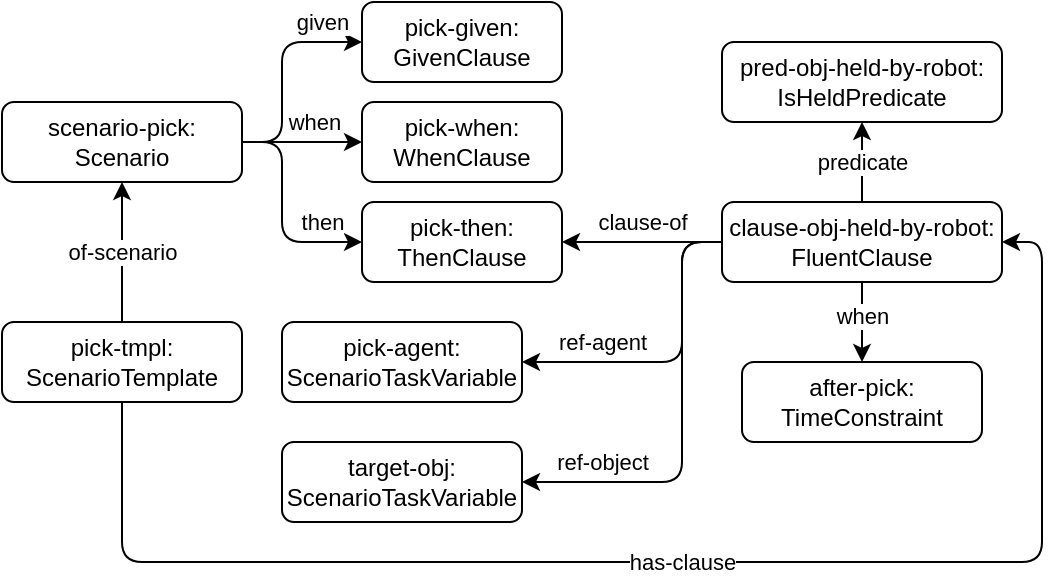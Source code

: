 <mxfile version="23.0.2" type="device" pages="8">
  <diagram id="7C1xGLEkhZVZ-dPrB2Q-" name="template-pick">
    <mxGraphModel dx="2074" dy="1214" grid="1" gridSize="10" guides="1" tooltips="1" connect="1" arrows="1" fold="1" page="1" pageScale="1" pageWidth="1100" pageHeight="850" math="0" shadow="0">
      <root>
        <mxCell id="0" />
        <mxCell id="1" parent="0" />
        <mxCell id="UUG7oKnma78vz_hb-VPV-1" value="given" style="edgeStyle=orthogonalEdgeStyle;shape=connector;rounded=1;orthogonalLoop=1;jettySize=auto;html=1;labelBackgroundColor=default;strokeColor=default;align=center;verticalAlign=middle;fontFamily=Helvetica;fontSize=11;fontColor=default;endArrow=classic;" parent="1" source="UUG7oKnma78vz_hb-VPV-4" target="UUG7oKnma78vz_hb-VPV-5" edge="1">
          <mxGeometry x="0.636" y="10" relative="1" as="geometry">
            <Array as="points">
              <mxPoint x="370" y="260" />
              <mxPoint x="370" y="210" />
            </Array>
            <mxPoint as="offset" />
          </mxGeometry>
        </mxCell>
        <mxCell id="UUG7oKnma78vz_hb-VPV-2" value="when" style="edgeStyle=orthogonalEdgeStyle;shape=connector;rounded=1;orthogonalLoop=1;jettySize=auto;html=1;labelBackgroundColor=default;strokeColor=default;align=center;verticalAlign=middle;fontFamily=Helvetica;fontSize=11;fontColor=default;endArrow=classic;" parent="1" source="UUG7oKnma78vz_hb-VPV-4" target="UUG7oKnma78vz_hb-VPV-6" edge="1">
          <mxGeometry x="0.2" y="10" relative="1" as="geometry">
            <mxPoint as="offset" />
          </mxGeometry>
        </mxCell>
        <mxCell id="UUG7oKnma78vz_hb-VPV-3" value="then" style="edgeStyle=orthogonalEdgeStyle;shape=connector;rounded=1;orthogonalLoop=1;jettySize=auto;html=1;labelBackgroundColor=default;strokeColor=default;align=center;verticalAlign=middle;fontFamily=Helvetica;fontSize=11;fontColor=default;endArrow=classic;" parent="1" source="UUG7oKnma78vz_hb-VPV-4" target="UUG7oKnma78vz_hb-VPV-7" edge="1">
          <mxGeometry x="0.636" y="10" relative="1" as="geometry">
            <Array as="points">
              <mxPoint x="370" y="260" />
              <mxPoint x="370" y="310" />
            </Array>
            <mxPoint as="offset" />
          </mxGeometry>
        </mxCell>
        <mxCell id="UUG7oKnma78vz_hb-VPV-4" value="scenario-pick: Scenario" style="rounded=1;whiteSpace=wrap;html=1;" parent="1" vertex="1">
          <mxGeometry x="230" y="240" width="120" height="40" as="geometry" />
        </mxCell>
        <mxCell id="UUG7oKnma78vz_hb-VPV-5" value="pick-given: GivenClause" style="rounded=1;whiteSpace=wrap;html=1;" parent="1" vertex="1">
          <mxGeometry x="410" y="190" width="100" height="40" as="geometry" />
        </mxCell>
        <mxCell id="UUG7oKnma78vz_hb-VPV-6" value="pick-when: WhenClause" style="rounded=1;whiteSpace=wrap;html=1;" parent="1" vertex="1">
          <mxGeometry x="410" y="240" width="100" height="40" as="geometry" />
        </mxCell>
        <mxCell id="UUG7oKnma78vz_hb-VPV-7" value="pick-then: ThenClause" style="rounded=1;whiteSpace=wrap;html=1;" parent="1" vertex="1">
          <mxGeometry x="410" y="290" width="100" height="40" as="geometry" />
        </mxCell>
        <mxCell id="UUG7oKnma78vz_hb-VPV-8" value="of-scenario" style="edgeStyle=orthogonalEdgeStyle;shape=connector;rounded=1;orthogonalLoop=1;jettySize=auto;html=1;labelBackgroundColor=default;strokeColor=default;align=center;verticalAlign=middle;fontFamily=Helvetica;fontSize=11;fontColor=default;endArrow=classic;" parent="1" source="UUG7oKnma78vz_hb-VPV-10" target="UUG7oKnma78vz_hb-VPV-4" edge="1">
          <mxGeometry relative="1" as="geometry" />
        </mxCell>
        <mxCell id="UUG7oKnma78vz_hb-VPV-9" value="has-clause" style="edgeStyle=orthogonalEdgeStyle;shape=connector;rounded=1;orthogonalLoop=1;jettySize=auto;html=1;labelBackgroundColor=default;strokeColor=default;align=center;verticalAlign=middle;fontFamily=Helvetica;fontSize=11;fontColor=default;endArrow=classic;" parent="1" source="UUG7oKnma78vz_hb-VPV-10" target="UUG7oKnma78vz_hb-VPV-14" edge="1">
          <mxGeometry relative="1" as="geometry">
            <Array as="points">
              <mxPoint x="290" y="470" />
              <mxPoint x="750" y="470" />
              <mxPoint x="750" y="310" />
            </Array>
          </mxGeometry>
        </mxCell>
        <mxCell id="UUG7oKnma78vz_hb-VPV-10" value="pick-tmpl: ScenarioTemplate" style="rounded=1;whiteSpace=wrap;html=1;" parent="1" vertex="1">
          <mxGeometry x="230" y="350" width="120" height="40" as="geometry" />
        </mxCell>
        <mxCell id="UUG7oKnma78vz_hb-VPV-11" value="ref-agent" style="edgeStyle=orthogonalEdgeStyle;rounded=1;orthogonalLoop=1;jettySize=auto;html=1;" parent="1" source="UUG7oKnma78vz_hb-VPV-14" target="UUG7oKnma78vz_hb-VPV-18" edge="1">
          <mxGeometry x="0.5" y="-10" relative="1" as="geometry">
            <Array as="points">
              <mxPoint x="570" y="310" />
              <mxPoint x="570" y="370" />
            </Array>
            <mxPoint as="offset" />
            <mxPoint x="510" y="370" as="targetPoint" />
          </mxGeometry>
        </mxCell>
        <mxCell id="UUG7oKnma78vz_hb-VPV-12" value="clause-of" style="edgeStyle=orthogonalEdgeStyle;rounded=1;orthogonalLoop=1;jettySize=auto;html=1;" parent="1" source="UUG7oKnma78vz_hb-VPV-14" target="UUG7oKnma78vz_hb-VPV-7" edge="1">
          <mxGeometry y="-10" relative="1" as="geometry">
            <Array as="points" />
            <mxPoint as="offset" />
            <mxPoint x="540" y="310" as="targetPoint" />
          </mxGeometry>
        </mxCell>
        <mxCell id="UUG7oKnma78vz_hb-VPV-13" value="predicate" style="edgeStyle=orthogonalEdgeStyle;rounded=1;orthogonalLoop=1;jettySize=auto;html=1;labelBackgroundColor=default;" parent="1" source="UUG7oKnma78vz_hb-VPV-14" target="UUG7oKnma78vz_hb-VPV-15" edge="1">
          <mxGeometry relative="1" as="geometry">
            <Array as="points">
              <mxPoint x="600" y="300" />
              <mxPoint x="600" y="300" />
            </Array>
            <mxPoint as="offset" />
          </mxGeometry>
        </mxCell>
        <mxCell id="UUG7oKnma78vz_hb-VPV-14" value="clause-obj-held-by-robot: FluentClause" style="rounded=1;whiteSpace=wrap;html=1;" parent="1" vertex="1">
          <mxGeometry x="590" y="290" width="140" height="40" as="geometry" />
        </mxCell>
        <mxCell id="UUG7oKnma78vz_hb-VPV-15" value="pred-obj-held-by-robot: IsHeldPredicate" style="rounded=1;whiteSpace=wrap;html=1;" parent="1" vertex="1">
          <mxGeometry x="590" y="210" width="140" height="40" as="geometry" />
        </mxCell>
        <mxCell id="UUG7oKnma78vz_hb-VPV-16" value="after-pick: TimeConstraint" style="rounded=1;whiteSpace=wrap;html=1;" parent="1" vertex="1">
          <mxGeometry x="600" y="370" width="120" height="40" as="geometry" />
        </mxCell>
        <mxCell id="UUG7oKnma78vz_hb-VPV-17" value="ref-object" style="edgeStyle=orthogonalEdgeStyle;rounded=1;orthogonalLoop=1;jettySize=auto;html=1;" parent="1" source="UUG7oKnma78vz_hb-VPV-14" target="UUG7oKnma78vz_hb-VPV-19" edge="1">
          <mxGeometry x="0.636" y="-10" relative="1" as="geometry">
            <Array as="points">
              <mxPoint x="570" y="310" />
              <mxPoint x="570" y="430" />
            </Array>
            <mxPoint as="offset" />
            <mxPoint x="510" y="430" as="targetPoint" />
          </mxGeometry>
        </mxCell>
        <mxCell id="UUG7oKnma78vz_hb-VPV-18" value="pick-agent: ScenarioTaskVariable" style="rounded=1;whiteSpace=wrap;html=1;" parent="1" vertex="1">
          <mxGeometry x="370" y="350" width="120" height="40" as="geometry" />
        </mxCell>
        <mxCell id="UUG7oKnma78vz_hb-VPV-19" value="target-obj: ScenarioTaskVariable" style="rounded=1;whiteSpace=wrap;html=1;" parent="1" vertex="1">
          <mxGeometry x="370" y="410" width="120" height="40" as="geometry" />
        </mxCell>
        <mxCell id="UUG7oKnma78vz_hb-VPV-20" value="when" style="edgeStyle=orthogonalEdgeStyle;rounded=1;orthogonalLoop=1;jettySize=auto;html=1;labelBackgroundColor=default;" parent="1" source="UUG7oKnma78vz_hb-VPV-14" target="UUG7oKnma78vz_hb-VPV-16" edge="1">
          <mxGeometry x="-0.143" relative="1" as="geometry">
            <Array as="points" />
            <mxPoint as="offset" />
            <mxPoint x="410" y="170" as="sourcePoint" />
            <mxPoint x="410" y="220" as="targetPoint" />
          </mxGeometry>
        </mxCell>
      </root>
    </mxGraphModel>
  </diagram>
  <diagram id="mZm5I4HDHUPFxAiLhPre" name="template-pickplace">
    <mxGraphModel dx="2074" dy="1214" grid="1" gridSize="10" guides="1" tooltips="1" connect="1" arrows="1" fold="1" page="1" pageScale="1" pageWidth="1100" pageHeight="850" math="0" shadow="0">
      <root>
        <mxCell id="0" />
        <mxCell id="1" parent="0" />
        <mxCell id="ZzmJWUEzzByLViqBWZ7q-1" value="given" style="edgeStyle=orthogonalEdgeStyle;shape=connector;rounded=1;orthogonalLoop=1;jettySize=auto;html=1;labelBackgroundColor=default;strokeColor=default;align=center;verticalAlign=middle;fontFamily=Helvetica;fontSize=11;fontColor=default;endArrow=classic;" parent="1" source="ZzmJWUEzzByLViqBWZ7q-4" target="ZzmJWUEzzByLViqBWZ7q-5" edge="1">
          <mxGeometry x="0.636" y="10" relative="1" as="geometry">
            <Array as="points">
              <mxPoint x="410" y="490" />
              <mxPoint x="410" y="440" />
            </Array>
            <mxPoint as="offset" />
          </mxGeometry>
        </mxCell>
        <mxCell id="ZzmJWUEzzByLViqBWZ7q-2" value="when" style="edgeStyle=orthogonalEdgeStyle;shape=connector;rounded=1;orthogonalLoop=1;jettySize=auto;html=1;labelBackgroundColor=default;strokeColor=default;align=center;verticalAlign=middle;fontFamily=Helvetica;fontSize=11;fontColor=default;endArrow=classic;" parent="1" source="ZzmJWUEzzByLViqBWZ7q-4" target="ZzmJWUEzzByLViqBWZ7q-6" edge="1">
          <mxGeometry x="0.2" y="10" relative="1" as="geometry">
            <mxPoint as="offset" />
          </mxGeometry>
        </mxCell>
        <mxCell id="ZzmJWUEzzByLViqBWZ7q-3" value="then" style="edgeStyle=orthogonalEdgeStyle;shape=connector;rounded=1;orthogonalLoop=1;jettySize=auto;html=1;labelBackgroundColor=default;strokeColor=default;align=center;verticalAlign=middle;fontFamily=Helvetica;fontSize=11;fontColor=default;endArrow=classic;" parent="1" source="ZzmJWUEzzByLViqBWZ7q-4" target="ZzmJWUEzzByLViqBWZ7q-7" edge="1">
          <mxGeometry x="0.636" y="10" relative="1" as="geometry">
            <Array as="points">
              <mxPoint x="410" y="490" />
              <mxPoint x="410" y="540" />
            </Array>
            <mxPoint as="offset" />
          </mxGeometry>
        </mxCell>
        <mxCell id="ZzmJWUEzzByLViqBWZ7q-4" value="scenario-pickplace: Scenario" style="rounded=1;whiteSpace=wrap;html=1;" parent="1" vertex="1">
          <mxGeometry x="270" y="470" width="120" height="40" as="geometry" />
        </mxCell>
        <mxCell id="ZzmJWUEzzByLViqBWZ7q-5" value="pickplace-given: GivenClause" style="rounded=1;whiteSpace=wrap;html=1;" parent="1" vertex="1">
          <mxGeometry x="450" y="420" width="100" height="40" as="geometry" />
        </mxCell>
        <mxCell id="ZzmJWUEzzByLViqBWZ7q-6" value="pickplace-when: WhenClause" style="rounded=1;whiteSpace=wrap;html=1;" parent="1" vertex="1">
          <mxGeometry x="450" y="470" width="100" height="40" as="geometry" />
        </mxCell>
        <mxCell id="ZzmJWUEzzByLViqBWZ7q-7" value="pickplace-then: ThenClause" style="rounded=1;whiteSpace=wrap;html=1;" parent="1" vertex="1">
          <mxGeometry x="450" y="520" width="100" height="40" as="geometry" />
        </mxCell>
        <mxCell id="ZzmJWUEzzByLViqBWZ7q-8" value="of-scenario" style="edgeStyle=orthogonalEdgeStyle;shape=connector;rounded=1;orthogonalLoop=1;jettySize=auto;html=1;labelBackgroundColor=default;strokeColor=default;align=center;verticalAlign=middle;fontFamily=Helvetica;fontSize=11;fontColor=default;endArrow=classic;" parent="1" source="ZzmJWUEzzByLViqBWZ7q-9" target="ZzmJWUEzzByLViqBWZ7q-4" edge="1">
          <mxGeometry relative="1" as="geometry" />
        </mxCell>
        <mxCell id="0NveaVGe-O1092bYHAS5-14" value="has-clause" style="edgeStyle=orthogonalEdgeStyle;shape=connector;rounded=1;orthogonalLoop=1;jettySize=auto;html=1;labelBackgroundColor=default;strokeColor=default;align=center;verticalAlign=middle;fontFamily=Helvetica;fontSize=11;fontColor=default;endArrow=classic;" parent="1" source="ZzmJWUEzzByLViqBWZ7q-9" target="0NveaVGe-O1092bYHAS5-7" edge="1">
          <mxGeometry relative="1" as="geometry">
            <Array as="points">
              <mxPoint x="330" y="700" />
              <mxPoint x="790" y="700" />
              <mxPoint x="790" y="540" />
            </Array>
          </mxGeometry>
        </mxCell>
        <mxCell id="ZzmJWUEzzByLViqBWZ7q-9" value="pickplace-tmpl: ScenarioTemplate" style="rounded=1;whiteSpace=wrap;html=1;" parent="1" vertex="1">
          <mxGeometry x="270" y="580" width="120" height="40" as="geometry" />
        </mxCell>
        <mxCell id="0NveaVGe-O1092bYHAS5-18" value="predicate" style="edgeStyle=orthogonalEdgeStyle;shape=connector;rounded=1;orthogonalLoop=1;jettySize=auto;html=1;labelBackgroundColor=default;strokeColor=default;align=center;verticalAlign=middle;fontFamily=Helvetica;fontSize=11;fontColor=default;endArrow=classic;" parent="1" source="ZzmJWUEzzByLViqBWZ7q-13" target="0NveaVGe-O1092bYHAS5-16" edge="1">
          <mxGeometry relative="1" as="geometry" />
        </mxCell>
        <mxCell id="0NveaVGe-O1092bYHAS5-19" value="when" style="edgeStyle=orthogonalEdgeStyle;shape=connector;rounded=1;orthogonalLoop=1;jettySize=auto;html=1;labelBackgroundColor=default;strokeColor=default;align=center;verticalAlign=middle;fontFamily=Helvetica;fontSize=11;fontColor=default;endArrow=classic;" parent="1" source="ZzmJWUEzzByLViqBWZ7q-13" target="0NveaVGe-O1092bYHAS5-17" edge="1">
          <mxGeometry relative="1" as="geometry" />
        </mxCell>
        <mxCell id="ZzmJWUEzzByLViqBWZ7q-13" value="fluent-obj-held-by-robot: HoldPredicate" style="rounded=1;whiteSpace=wrap;html=1;" parent="1" vertex="1">
          <mxGeometry x="870" y="520" width="140" height="40" as="geometry" />
        </mxCell>
        <mxCell id="0NveaVGe-O1092bYHAS5-4" value="ref-workspace" style="edgeStyle=orthogonalEdgeStyle;rounded=1;orthogonalLoop=1;jettySize=auto;html=1;" parent="1" source="0NveaVGe-O1092bYHAS5-7" target="0NveaVGe-O1092bYHAS5-11" edge="1">
          <mxGeometry x="0.5" y="-10" relative="1" as="geometry">
            <Array as="points">
              <mxPoint x="610" y="540" />
              <mxPoint x="610" y="600" />
            </Array>
            <mxPoint as="offset" />
            <mxPoint x="550" y="600" as="targetPoint" />
          </mxGeometry>
        </mxCell>
        <mxCell id="0NveaVGe-O1092bYHAS5-5" value="clause-of" style="edgeStyle=orthogonalEdgeStyle;rounded=1;orthogonalLoop=1;jettySize=auto;html=1;" parent="1" source="0NveaVGe-O1092bYHAS5-7" target="ZzmJWUEzzByLViqBWZ7q-7" edge="1">
          <mxGeometry y="-10" relative="1" as="geometry">
            <Array as="points" />
            <mxPoint as="offset" />
            <mxPoint x="580" y="540" as="targetPoint" />
          </mxGeometry>
        </mxCell>
        <mxCell id="0NveaVGe-O1092bYHAS5-6" value="holds" style="edgeStyle=orthogonalEdgeStyle;rounded=1;orthogonalLoop=1;jettySize=auto;html=1;labelBackgroundColor=default;" parent="1" source="0NveaVGe-O1092bYHAS5-7" target="0NveaVGe-O1092bYHAS5-8" edge="1">
          <mxGeometry relative="1" as="geometry">
            <Array as="points">
              <mxPoint x="640" y="530" />
              <mxPoint x="640" y="530" />
            </Array>
          </mxGeometry>
        </mxCell>
        <mxCell id="0NveaVGe-O1092bYHAS5-20" value="has-fluent-predicate" style="edgeStyle=orthogonalEdgeStyle;shape=connector;rounded=1;orthogonalLoop=1;jettySize=auto;html=1;labelBackgroundColor=default;strokeColor=default;align=center;verticalAlign=middle;fontFamily=Helvetica;fontSize=11;fontColor=default;endArrow=classic;dashed=1;dashPattern=8 8;" parent="1" source="0NveaVGe-O1092bYHAS5-7" target="ZzmJWUEzzByLViqBWZ7q-13" edge="1">
          <mxGeometry y="20" relative="1" as="geometry">
            <mxPoint x="790" y="530" as="sourcePoint" />
            <mxPoint x="910" y="530" as="targetPoint" />
            <Array as="points">
              <mxPoint x="830" y="530" />
              <mxPoint x="830" y="530" />
            </Array>
            <mxPoint as="offset" />
          </mxGeometry>
        </mxCell>
        <mxCell id="0NveaVGe-O1092bYHAS5-7" value="clause-obj-at-place-ws: FluentClause" style="rounded=1;whiteSpace=wrap;html=1;" parent="1" vertex="1">
          <mxGeometry x="630" y="520" width="140" height="40" as="geometry" />
        </mxCell>
        <mxCell id="0NveaVGe-O1092bYHAS5-8" value="pred-obj-located-at-ws: LocatedAtPredicate" style="rounded=1;whiteSpace=wrap;html=1;" parent="1" vertex="1">
          <mxGeometry x="630" y="440" width="140" height="40" as="geometry" />
        </mxCell>
        <mxCell id="0NveaVGe-O1092bYHAS5-9" value="after-place: TimeConstraint" style="rounded=1;whiteSpace=wrap;html=1;" parent="1" vertex="1">
          <mxGeometry x="640" y="600" width="120" height="40" as="geometry" />
        </mxCell>
        <mxCell id="0NveaVGe-O1092bYHAS5-10" value="ref-object" style="edgeStyle=orthogonalEdgeStyle;rounded=1;orthogonalLoop=1;jettySize=auto;html=1;" parent="1" source="0NveaVGe-O1092bYHAS5-7" target="0NveaVGe-O1092bYHAS5-12" edge="1">
          <mxGeometry x="0.636" y="-10" relative="1" as="geometry">
            <Array as="points">
              <mxPoint x="610" y="540" />
              <mxPoint x="610" y="660" />
            </Array>
            <mxPoint as="offset" />
            <mxPoint x="550" y="660" as="targetPoint" />
          </mxGeometry>
        </mxCell>
        <mxCell id="0NveaVGe-O1092bYHAS5-11" value="place-ws: ScenarioTaskVariable" style="rounded=1;whiteSpace=wrap;html=1;" parent="1" vertex="1">
          <mxGeometry x="410" y="580" width="120" height="40" as="geometry" />
        </mxCell>
        <mxCell id="0NveaVGe-O1092bYHAS5-12" value="target-obj: ScenarioTaskVariable" style="rounded=1;whiteSpace=wrap;html=1;" parent="1" vertex="1">
          <mxGeometry x="410" y="640" width="120" height="40" as="geometry" />
        </mxCell>
        <mxCell id="0NveaVGe-O1092bYHAS5-13" value="when" style="edgeStyle=orthogonalEdgeStyle;rounded=1;orthogonalLoop=1;jettySize=auto;html=1;labelBackgroundColor=default;" parent="1" source="0NveaVGe-O1092bYHAS5-7" target="0NveaVGe-O1092bYHAS5-9" edge="1">
          <mxGeometry x="-0.143" relative="1" as="geometry">
            <Array as="points" />
            <mxPoint as="offset" />
            <mxPoint x="450" y="400" as="sourcePoint" />
            <mxPoint x="450" y="450" as="targetPoint" />
          </mxGeometry>
        </mxCell>
        <mxCell id="Fp7tlIKHTd0HltPRGi4E-14" value="ref-object" style="edgeStyle=orthogonalEdgeStyle;shape=connector;rounded=1;orthogonalLoop=1;jettySize=auto;html=1;labelBackgroundColor=default;strokeColor=default;align=center;verticalAlign=middle;fontFamily=Helvetica;fontSize=11;fontColor=default;endArrow=classic;" parent="1" source="0NveaVGe-O1092bYHAS5-16" target="Fp7tlIKHTd0HltPRGi4E-13" edge="1">
          <mxGeometry relative="1" as="geometry" />
        </mxCell>
        <mxCell id="0NveaVGe-O1092bYHAS5-16" value="pred-obj-located-at-ws: LocatedAtPredicate" style="rounded=1;whiteSpace=wrap;html=1;" parent="1" vertex="1">
          <mxGeometry x="870" y="440" width="140" height="40" as="geometry" />
        </mxCell>
        <mxCell id="0NveaVGe-O1092bYHAS5-17" value="after-place: TimeConstraint" style="rounded=1;whiteSpace=wrap;html=1;" parent="1" vertex="1">
          <mxGeometry x="880" y="600" width="120" height="40" as="geometry" />
        </mxCell>
        <mxCell id="Fp7tlIKHTd0HltPRGi4E-1" value="has-criteria" style="edgeStyle=orthogonalEdgeStyle;rounded=1;orthogonalLoop=1;jettySize=auto;html=1;labelBackgroundColor=default;" parent="1" source="Fp7tlIKHTd0HltPRGi4E-2" target="Fp7tlIKHTd0HltPRGi4E-7" edge="1">
          <mxGeometry relative="1" as="geometry" />
        </mxCell>
        <mxCell id="Fp7tlIKHTd0HltPRGi4E-2" value="us-single-arm: UserStory" style="rounded=1;whiteSpace=wrap;html=1;" parent="1" vertex="1">
          <mxGeometry x="90" y="500" width="120" height="40" as="geometry" />
        </mxCell>
        <mxCell id="Fp7tlIKHTd0HltPRGi4E-3" value="can-be" style="edgeStyle=orthogonalEdgeStyle;rounded=1;orthogonalLoop=1;jettySize=auto;html=1;labelBackgroundColor=default;" parent="1" source="Fp7tlIKHTd0HltPRGi4E-4" target="Fp7tlIKHTd0HltPRGi4E-5" edge="1">
          <mxGeometry relative="1" as="geometry">
            <mxPoint as="offset" />
          </mxGeometry>
        </mxCell>
        <mxCell id="Fp7tlIKHTd0HltPRGi4E-9" value="of-object" style="edgeStyle=orthogonalEdgeStyle;shape=connector;rounded=1;orthogonalLoop=1;jettySize=auto;html=1;labelBackgroundColor=default;strokeColor=default;align=center;verticalAlign=middle;fontFamily=Helvetica;fontSize=11;fontColor=default;endArrow=classic;jumpStyle=arc;" parent="1" source="Fp7tlIKHTd0HltPRGi4E-4" target="0NveaVGe-O1092bYHAS5-12" edge="1">
          <mxGeometry x="-0.727" y="10" relative="1" as="geometry">
            <Array as="points">
              <mxPoint x="290" y="680" />
              <mxPoint x="290" y="660" />
            </Array>
            <mxPoint as="offset" />
          </mxGeometry>
        </mxCell>
        <mxCell id="Fp7tlIKHTd0HltPRGi4E-4" value="obj-variation: TaskVariation" style="rounded=1;whiteSpace=wrap;html=1;" parent="1" vertex="1">
          <mxGeometry x="90" y="660" width="120" height="40" as="geometry" />
        </mxCell>
        <mxCell id="Fp7tlIKHTd0HltPRGi4E-5" value="bottle:&lt;br&gt;Object" style="rounded=1;whiteSpace=wrap;html=1;" parent="1" vertex="1">
          <mxGeometry x="90" y="740" width="120" height="40" as="geometry" />
        </mxCell>
        <mxCell id="Fp7tlIKHTd0HltPRGi4E-6" value="has-variation" style="edgeStyle=orthogonalEdgeStyle;rounded=1;orthogonalLoop=1;jettySize=auto;html=1;labelBackgroundColor=default;" parent="1" source="Fp7tlIKHTd0HltPRGi4E-7" target="Fp7tlIKHTd0HltPRGi4E-4" edge="1">
          <mxGeometry relative="1" as="geometry">
            <Array as="points">
              <mxPoint x="147.5" y="680" />
              <mxPoint x="147.5" y="680" />
            </Array>
          </mxGeometry>
        </mxCell>
        <mxCell id="Fp7tlIKHTd0HltPRGi4E-8" value="of-template" style="edgeStyle=orthogonalEdgeStyle;shape=connector;rounded=1;orthogonalLoop=1;jettySize=auto;html=1;labelBackgroundColor=default;strokeColor=default;align=center;verticalAlign=middle;fontFamily=Helvetica;fontSize=11;fontColor=default;endArrow=classic;" parent="1" source="Fp7tlIKHTd0HltPRGi4E-7" target="ZzmJWUEzzByLViqBWZ7q-9" edge="1">
          <mxGeometry y="10" relative="1" as="geometry">
            <mxPoint as="offset" />
          </mxGeometry>
        </mxCell>
        <mxCell id="Fp7tlIKHTd0HltPRGi4E-7" value="pickplace-hbrs: ScenarioVariant" style="rounded=1;whiteSpace=wrap;html=1;" parent="1" vertex="1">
          <mxGeometry x="90" y="580" width="120" height="40" as="geometry" />
        </mxCell>
        <mxCell id="Fp7tlIKHTd0HltPRGi4E-13" value="target-object: ScenarioVariable" style="rounded=1;whiteSpace=wrap;html=1;" parent="1" vertex="1">
          <mxGeometry x="880" y="360" width="120" height="40" as="geometry" />
        </mxCell>
        <mxCell id="Fp7tlIKHTd0HltPRGi4E-15" value="&lt;h1 style=&quot;font-size: 18px;&quot;&gt;Fluent Formulation&lt;/h1&gt;&lt;pre style=&quot;&quot;&gt;&lt;font style=&quot;&quot;&gt;&lt;span style=&quot;background-color: initial; white-space: normal;&quot;&gt;&lt;font style=&quot;font-size: 9px;&quot; face=&quot;Courier New&quot;&gt;holdsAt(locatedAt(target-obj, place-ws), t)&lt;/font&gt;&lt;/span&gt;&lt;span style=&quot;font-size: 10px;&quot;&gt;&lt;br&gt;&lt;/span&gt;&lt;/font&gt;&lt;/pre&gt;&lt;pre style=&quot;font-size: 10px;&quot;&gt;&lt;font style=&quot;font-size: 10px;&quot; face=&quot;Helvetica&quot;&gt;&lt;span style=&quot;font-size: 10px;&quot;&gt;* implies that there&#39;s no &quot;action&quot;/&quot;event&quot; that terminates&lt;br&gt; locatedAt() when formalized in event calculus&lt;/span&gt;&lt;/font&gt;&lt;/pre&gt;&lt;pre&gt;&lt;font style=&quot;font-size: 10px;&quot; face=&quot;Helvetica&quot;&gt;* in situation calculus, t is &quot;situation&quot;, i.e. be sequence of&lt;br&gt;states or actions,&lt;br&gt;e.g. &lt;/font&gt;&lt;font style=&quot;font-size: 9px;&quot; face=&quot;Courier New&quot;&gt;do(place(target-obj, place-ws), do(pick(...), S0))&lt;/font&gt;&lt;/pre&gt;&lt;pre&gt;neg(holdsAt(human-present(place-ws), t))&lt;/pre&gt;" style="text;html=1;strokeColor=default;fillColor=none;spacing=5;spacingTop=-20;whiteSpace=wrap;overflow=hidden;rounded=0;fontSize=11;fontFamily=Helvetica;fontColor=default;" parent="1" vertex="1">
          <mxGeometry x="790" y="20" width="300" height="190" as="geometry" />
        </mxCell>
        <mxCell id="_l0sM3Si1hhq1ANNyyF0-1" value="&lt;h1 style=&quot;font-size: 16px;&quot;&gt;Design decisions&lt;/h1&gt;&lt;p&gt;- realize fluent fully or as composition (like current state)?&lt;/p&gt;&lt;p&gt;- how to allow different representation of &quot;time&quot;&lt;/p&gt;" style="text;html=1;strokeColor=none;fillColor=none;spacing=5;spacingTop=-20;whiteSpace=wrap;overflow=hidden;rounded=0;fontSize=11;fontFamily=Helvetica;fontColor=default;" parent="1" vertex="1">
          <mxGeometry x="580" y="20" width="200" height="120" as="geometry" />
        </mxCell>
        <mxCell id="z9TbplSHsa-WU9eoHDxc-1" value="given" style="edgeStyle=orthogonalEdgeStyle;shape=connector;rounded=1;orthogonalLoop=1;jettySize=auto;html=1;labelBackgroundColor=default;strokeColor=default;align=center;verticalAlign=middle;fontFamily=Helvetica;fontSize=11;fontColor=default;endArrow=classic;" parent="1" source="z9TbplSHsa-WU9eoHDxc-4" target="z9TbplSHsa-WU9eoHDxc-5" edge="1">
          <mxGeometry x="0.636" y="10" relative="1" as="geometry">
            <Array as="points">
              <mxPoint x="170" y="100" />
              <mxPoint x="170" y="50" />
            </Array>
            <mxPoint as="offset" />
          </mxGeometry>
        </mxCell>
        <mxCell id="z9TbplSHsa-WU9eoHDxc-2" value="when" style="edgeStyle=orthogonalEdgeStyle;shape=connector;rounded=1;orthogonalLoop=1;jettySize=auto;html=1;labelBackgroundColor=default;strokeColor=default;align=center;verticalAlign=middle;fontFamily=Helvetica;fontSize=11;fontColor=default;endArrow=classic;" parent="1" source="z9TbplSHsa-WU9eoHDxc-4" target="z9TbplSHsa-WU9eoHDxc-6" edge="1">
          <mxGeometry x="0.2" y="10" relative="1" as="geometry">
            <mxPoint as="offset" />
          </mxGeometry>
        </mxCell>
        <mxCell id="z9TbplSHsa-WU9eoHDxc-3" value="then" style="edgeStyle=orthogonalEdgeStyle;shape=connector;rounded=1;orthogonalLoop=1;jettySize=auto;html=1;labelBackgroundColor=default;strokeColor=default;align=center;verticalAlign=middle;fontFamily=Helvetica;fontSize=11;fontColor=default;endArrow=classic;" parent="1" source="z9TbplSHsa-WU9eoHDxc-4" target="z9TbplSHsa-WU9eoHDxc-7" edge="1">
          <mxGeometry x="0.636" y="10" relative="1" as="geometry">
            <Array as="points">
              <mxPoint x="170" y="100" />
              <mxPoint x="170" y="150" />
            </Array>
            <mxPoint as="offset" />
          </mxGeometry>
        </mxCell>
        <mxCell id="z9TbplSHsa-WU9eoHDxc-4" value="scenario-pickplace: Scenario" style="rounded=1;whiteSpace=wrap;html=1;" parent="1" vertex="1">
          <mxGeometry x="30" y="80" width="120" height="40" as="geometry" />
        </mxCell>
        <mxCell id="z9TbplSHsa-WU9eoHDxc-5" value="pickplace-given: GivenClause" style="rounded=1;whiteSpace=wrap;html=1;" parent="1" vertex="1">
          <mxGeometry x="210" y="30" width="100" height="40" as="geometry" />
        </mxCell>
        <mxCell id="z9TbplSHsa-WU9eoHDxc-6" value="pickplace-when: WhenClause" style="rounded=1;whiteSpace=wrap;html=1;" parent="1" vertex="1">
          <mxGeometry x="210" y="80" width="100" height="40" as="geometry" />
        </mxCell>
        <mxCell id="z9TbplSHsa-WU9eoHDxc-7" value="pickplace-then: ThenClause" style="rounded=1;whiteSpace=wrap;html=1;" parent="1" vertex="1">
          <mxGeometry x="210" y="130" width="100" height="40" as="geometry" />
        </mxCell>
        <mxCell id="z9TbplSHsa-WU9eoHDxc-8" value="of-scenario" style="edgeStyle=orthogonalEdgeStyle;shape=connector;rounded=1;orthogonalLoop=1;jettySize=auto;html=1;labelBackgroundColor=default;strokeColor=default;align=center;verticalAlign=middle;fontFamily=Helvetica;fontSize=11;fontColor=default;endArrow=classic;" parent="1" source="z9TbplSHsa-WU9eoHDxc-10" target="z9TbplSHsa-WU9eoHDxc-4" edge="1">
          <mxGeometry relative="1" as="geometry" />
        </mxCell>
        <mxCell id="z9TbplSHsa-WU9eoHDxc-9" value="has-clause" style="edgeStyle=orthogonalEdgeStyle;shape=connector;rounded=1;orthogonalLoop=1;jettySize=auto;html=1;labelBackgroundColor=default;strokeColor=default;align=center;verticalAlign=middle;fontFamily=Helvetica;fontSize=11;fontColor=default;endArrow=classic;" parent="1" source="z9TbplSHsa-WU9eoHDxc-10" target="z9TbplSHsa-WU9eoHDxc-14" edge="1">
          <mxGeometry relative="1" as="geometry">
            <Array as="points">
              <mxPoint x="90" y="310" />
              <mxPoint x="550" y="310" />
              <mxPoint x="550" y="150" />
            </Array>
          </mxGeometry>
        </mxCell>
        <mxCell id="z9TbplSHsa-WU9eoHDxc-10" value="pickplace-tmpl: ScenarioTemplate" style="rounded=1;whiteSpace=wrap;html=1;" parent="1" vertex="1">
          <mxGeometry x="30" y="190" width="120" height="40" as="geometry" />
        </mxCell>
        <mxCell id="z9TbplSHsa-WU9eoHDxc-11" value="ref-workspace" style="edgeStyle=orthogonalEdgeStyle;rounded=1;orthogonalLoop=1;jettySize=auto;html=1;" parent="1" source="z9TbplSHsa-WU9eoHDxc-14" target="z9TbplSHsa-WU9eoHDxc-18" edge="1">
          <mxGeometry x="0.5" y="-10" relative="1" as="geometry">
            <Array as="points">
              <mxPoint x="370" y="150" />
              <mxPoint x="370" y="210" />
            </Array>
            <mxPoint as="offset" />
            <mxPoint x="310" y="210" as="targetPoint" />
          </mxGeometry>
        </mxCell>
        <mxCell id="z9TbplSHsa-WU9eoHDxc-12" value="clause-of" style="edgeStyle=orthogonalEdgeStyle;rounded=1;orthogonalLoop=1;jettySize=auto;html=1;" parent="1" source="z9TbplSHsa-WU9eoHDxc-14" target="z9TbplSHsa-WU9eoHDxc-7" edge="1">
          <mxGeometry y="-10" relative="1" as="geometry">
            <Array as="points" />
            <mxPoint as="offset" />
            <mxPoint x="340" y="150" as="targetPoint" />
          </mxGeometry>
        </mxCell>
        <mxCell id="z9TbplSHsa-WU9eoHDxc-13" value="predicate" style="edgeStyle=orthogonalEdgeStyle;rounded=1;orthogonalLoop=1;jettySize=auto;html=1;labelBackgroundColor=default;" parent="1" source="z9TbplSHsa-WU9eoHDxc-14" target="z9TbplSHsa-WU9eoHDxc-15" edge="1">
          <mxGeometry relative="1" as="geometry">
            <Array as="points">
              <mxPoint x="400" y="140" />
              <mxPoint x="400" y="140" />
            </Array>
            <mxPoint as="offset" />
          </mxGeometry>
        </mxCell>
        <mxCell id="z9TbplSHsa-WU9eoHDxc-14" value="clause-obj-at-place-ws: FluentClause" style="rounded=1;whiteSpace=wrap;html=1;" parent="1" vertex="1">
          <mxGeometry x="390" y="130" width="140" height="40" as="geometry" />
        </mxCell>
        <mxCell id="z9TbplSHsa-WU9eoHDxc-15" value="pred-obj-located-at-ws: LocatedAtPredicate" style="rounded=1;whiteSpace=wrap;html=1;" parent="1" vertex="1">
          <mxGeometry x="390" y="50" width="140" height="40" as="geometry" />
        </mxCell>
        <mxCell id="z9TbplSHsa-WU9eoHDxc-16" value="after-place: TimeConstraint" style="rounded=1;whiteSpace=wrap;html=1;" parent="1" vertex="1">
          <mxGeometry x="400" y="210" width="120" height="40" as="geometry" />
        </mxCell>
        <mxCell id="z9TbplSHsa-WU9eoHDxc-17" value="ref-object" style="edgeStyle=orthogonalEdgeStyle;rounded=1;orthogonalLoop=1;jettySize=auto;html=1;" parent="1" source="z9TbplSHsa-WU9eoHDxc-14" target="z9TbplSHsa-WU9eoHDxc-19" edge="1">
          <mxGeometry x="0.636" y="-10" relative="1" as="geometry">
            <Array as="points">
              <mxPoint x="370" y="150" />
              <mxPoint x="370" y="270" />
            </Array>
            <mxPoint as="offset" />
            <mxPoint x="310" y="270" as="targetPoint" />
          </mxGeometry>
        </mxCell>
        <mxCell id="z9TbplSHsa-WU9eoHDxc-18" value="place-ws: ScenarioTaskVariable" style="rounded=1;whiteSpace=wrap;html=1;" parent="1" vertex="1">
          <mxGeometry x="170" y="190" width="120" height="40" as="geometry" />
        </mxCell>
        <mxCell id="z9TbplSHsa-WU9eoHDxc-19" value="target-obj: ScenarioTaskVariable" style="rounded=1;whiteSpace=wrap;html=1;" parent="1" vertex="1">
          <mxGeometry x="170" y="250" width="120" height="40" as="geometry" />
        </mxCell>
        <mxCell id="z9TbplSHsa-WU9eoHDxc-20" value="when" style="edgeStyle=orthogonalEdgeStyle;rounded=1;orthogonalLoop=1;jettySize=auto;html=1;labelBackgroundColor=default;" parent="1" source="z9TbplSHsa-WU9eoHDxc-14" target="z9TbplSHsa-WU9eoHDxc-16" edge="1">
          <mxGeometry x="-0.143" relative="1" as="geometry">
            <Array as="points" />
            <mxPoint as="offset" />
            <mxPoint x="210" y="10" as="sourcePoint" />
            <mxPoint x="210" y="60" as="targetPoint" />
          </mxGeometry>
        </mxCell>
      </root>
    </mxGraphModel>
  </diagram>
  <diagram id="sHbRGtkhATf7aai8q7E6" name="more detailed fluent">
    <mxGraphModel dx="2074" dy="1214" grid="1" gridSize="10" guides="1" tooltips="1" connect="1" arrows="1" fold="1" page="1" pageScale="1" pageWidth="1100" pageHeight="850" math="0" shadow="0">
      <root>
        <mxCell id="0" />
        <mxCell id="1" parent="0" />
        <mxCell id="ojNpxbPVTiXJbw1FRAqU-1" value="predicate" style="edgeStyle=orthogonalEdgeStyle;shape=connector;rounded=1;orthogonalLoop=1;jettySize=auto;html=1;labelBackgroundColor=default;strokeColor=default;align=center;verticalAlign=middle;fontFamily=Helvetica;fontSize=11;fontColor=default;endArrow=classic;" parent="1" source="ojNpxbPVTiXJbw1FRAqU-3" target="ojNpxbPVTiXJbw1FRAqU-5" edge="1">
          <mxGeometry relative="1" as="geometry" />
        </mxCell>
        <mxCell id="ojNpxbPVTiXJbw1FRAqU-2" value="when" style="edgeStyle=orthogonalEdgeStyle;shape=connector;rounded=1;orthogonalLoop=1;jettySize=auto;html=1;labelBackgroundColor=default;strokeColor=default;align=center;verticalAlign=middle;fontFamily=Helvetica;fontSize=11;fontColor=default;endArrow=classic;" parent="1" source="ojNpxbPVTiXJbw1FRAqU-3" target="ojNpxbPVTiXJbw1FRAqU-6" edge="1">
          <mxGeometry relative="1" as="geometry" />
        </mxCell>
        <mxCell id="ojNpxbPVTiXJbw1FRAqU-3" value="fluent-obj-held-by-robot: HoldPredicate" style="rounded=1;whiteSpace=wrap;html=1;" parent="1" vertex="1">
          <mxGeometry x="220" y="240" width="140" height="40" as="geometry" />
        </mxCell>
        <mxCell id="ojNpxbPVTiXJbw1FRAqU-4" value="ref-object" style="edgeStyle=orthogonalEdgeStyle;shape=connector;rounded=1;orthogonalLoop=1;jettySize=auto;html=1;labelBackgroundColor=default;strokeColor=default;align=center;verticalAlign=middle;fontFamily=Helvetica;fontSize=11;fontColor=default;endArrow=classic;" parent="1" source="ojNpxbPVTiXJbw1FRAqU-5" target="ojNpxbPVTiXJbw1FRAqU-7" edge="1">
          <mxGeometry relative="1" as="geometry" />
        </mxCell>
        <mxCell id="ojNpxbPVTiXJbw1FRAqU-9" value="ref-ws" style="edgeStyle=orthogonalEdgeStyle;shape=connector;rounded=1;orthogonalLoop=1;jettySize=auto;html=1;labelBackgroundColor=default;strokeColor=default;align=center;verticalAlign=middle;fontFamily=Helvetica;fontSize=11;fontColor=default;endArrow=classic;" parent="1" source="ojNpxbPVTiXJbw1FRAqU-5" target="ojNpxbPVTiXJbw1FRAqU-8" edge="1">
          <mxGeometry relative="1" as="geometry" />
        </mxCell>
        <mxCell id="FFcKgg5x24DDgI-4Ev_y-2" style="edgeStyle=orthogonalEdgeStyle;rounded=0;orthogonalLoop=1;jettySize=auto;html=1;dashed=1;" parent="1" source="ojNpxbPVTiXJbw1FRAqU-5" target="FFcKgg5x24DDgI-4Ev_y-1" edge="1">
          <mxGeometry relative="1" as="geometry" />
        </mxCell>
        <mxCell id="ojNpxbPVTiXJbw1FRAqU-5" value="pred-obj-located-at-ws: LocatedAtPredicate" style="rounded=1;whiteSpace=wrap;html=1;" parent="1" vertex="1">
          <mxGeometry x="220" y="160" width="140" height="40" as="geometry" />
        </mxCell>
        <mxCell id="ojNpxbPVTiXJbw1FRAqU-6" value="after-place: TimeConstraint" style="rounded=1;whiteSpace=wrap;html=1;" parent="1" vertex="1">
          <mxGeometry x="230" y="320" width="120" height="40" as="geometry" />
        </mxCell>
        <mxCell id="ojNpxbPVTiXJbw1FRAqU-7" value="target-object: ScenarioVariable" style="rounded=1;whiteSpace=wrap;html=1;" parent="1" vertex="1">
          <mxGeometry x="230" y="80" width="120" height="40" as="geometry" />
        </mxCell>
        <mxCell id="ojNpxbPVTiXJbw1FRAqU-8" value="place-ws: ScenarioVariable" style="rounded=1;whiteSpace=wrap;html=1;" parent="1" vertex="1">
          <mxGeometry x="420" y="160" width="120" height="40" as="geometry" />
        </mxCell>
        <mxCell id="ojNpxbPVTiXJbw1FRAqU-10" value="predicate" style="edgeStyle=orthogonalEdgeStyle;shape=connector;rounded=1;orthogonalLoop=1;jettySize=auto;html=1;labelBackgroundColor=default;strokeColor=default;align=center;verticalAlign=middle;fontFamily=Helvetica;fontSize=11;fontColor=default;endArrow=classic;" parent="1" source="ojNpxbPVTiXJbw1FRAqU-12" target="ojNpxbPVTiXJbw1FRAqU-15" edge="1">
          <mxGeometry relative="1" as="geometry" />
        </mxCell>
        <mxCell id="ojNpxbPVTiXJbw1FRAqU-11" value="when" style="edgeStyle=orthogonalEdgeStyle;shape=connector;rounded=1;orthogonalLoop=1;jettySize=auto;html=1;labelBackgroundColor=default;strokeColor=default;align=center;verticalAlign=middle;fontFamily=Helvetica;fontSize=11;fontColor=default;endArrow=classic;" parent="1" source="ojNpxbPVTiXJbw1FRAqU-12" target="ojNpxbPVTiXJbw1FRAqU-16" edge="1">
          <mxGeometry relative="1" as="geometry" />
        </mxCell>
        <mxCell id="ojNpxbPVTiXJbw1FRAqU-12" value="fluent-obj-held-by-robot:&lt;br&gt;Fluent" style="rounded=1;whiteSpace=wrap;html=1;" parent="1" vertex="1">
          <mxGeometry x="430" y="460" width="140" height="40" as="geometry" />
        </mxCell>
        <mxCell id="ojNpxbPVTiXJbw1FRAqU-13" value="ref-obj" style="edgeStyle=orthogonalEdgeStyle;shape=connector;rounded=1;orthogonalLoop=1;jettySize=auto;html=1;labelBackgroundColor=default;strokeColor=default;align=center;verticalAlign=middle;fontFamily=Helvetica;fontSize=11;fontColor=default;endArrow=classic;" parent="1" source="ojNpxbPVTiXJbw1FRAqU-12" target="ojNpxbPVTiXJbw1FRAqU-17" edge="1">
          <mxGeometry relative="1" as="geometry" />
        </mxCell>
        <mxCell id="ojNpxbPVTiXJbw1FRAqU-14" value="ref-ws" style="edgeStyle=orthogonalEdgeStyle;shape=connector;rounded=1;orthogonalLoop=1;jettySize=auto;html=1;labelBackgroundColor=default;strokeColor=default;align=center;verticalAlign=middle;fontFamily=Helvetica;fontSize=11;fontColor=default;endArrow=classic;" parent="1" source="ojNpxbPVTiXJbw1FRAqU-12" target="ojNpxbPVTiXJbw1FRAqU-18" edge="1">
          <mxGeometry x="-0.09" relative="1" as="geometry">
            <Array as="points">
              <mxPoint x="600" y="480" />
              <mxPoint x="600" y="440" />
            </Array>
            <mxPoint as="offset" />
          </mxGeometry>
        </mxCell>
        <mxCell id="ojNpxbPVTiXJbw1FRAqU-15" value="pred-obj-located-at-ws: LocatedAtPredicate" style="rounded=1;whiteSpace=wrap;html=1;" parent="1" vertex="1">
          <mxGeometry x="430" y="380" width="140" height="40" as="geometry" />
        </mxCell>
        <mxCell id="ojNpxbPVTiXJbw1FRAqU-16" value="held-when: FluentWhen" style="rounded=1;whiteSpace=wrap;html=1;" parent="1" vertex="1">
          <mxGeometry x="440" y="540" width="120" height="40" as="geometry" />
        </mxCell>
        <mxCell id="ojNpxbPVTiXJbw1FRAqU-17" value="target-object: ScenarioVariable" style="rounded=1;whiteSpace=wrap;html=1;" parent="1" vertex="1">
          <mxGeometry x="630" y="500" width="120" height="40" as="geometry" />
        </mxCell>
        <mxCell id="ojNpxbPVTiXJbw1FRAqU-18" value="place-ws: ScenarioVariable" style="rounded=1;whiteSpace=wrap;html=1;" parent="1" vertex="1">
          <mxGeometry x="630" y="420" width="120" height="40" as="geometry" />
        </mxCell>
        <mxCell id="P_Cm45ZWBC23wy_tCJ6--2" value="has-fluent" style="edgeStyle=orthogonalEdgeStyle;shape=connector;rounded=1;orthogonalLoop=1;jettySize=auto;html=1;labelBackgroundColor=default;strokeColor=default;align=center;verticalAlign=middle;fontFamily=Helvetica;fontSize=11;fontColor=default;endArrow=classic;" parent="1" source="P_Cm45ZWBC23wy_tCJ6--1" target="ojNpxbPVTiXJbw1FRAqU-3" edge="1">
          <mxGeometry relative="1" as="geometry" />
        </mxCell>
        <mxCell id="P_Cm45ZWBC23wy_tCJ6--1" value="clause-obj-at-place-ws: FluentClause" style="rounded=1;whiteSpace=wrap;html=1;" parent="1" vertex="1">
          <mxGeometry x="20" y="240" width="140" height="40" as="geometry" />
        </mxCell>
        <mxCell id="P_Cm45ZWBC23wy_tCJ6--4" value="holds-fluent" style="edgeStyle=orthogonalEdgeStyle;shape=connector;rounded=1;orthogonalLoop=1;jettySize=auto;html=1;labelBackgroundColor=default;strokeColor=default;align=center;verticalAlign=middle;fontFamily=Helvetica;fontSize=11;fontColor=default;endArrow=classic;" parent="1" source="P_Cm45ZWBC23wy_tCJ6--8" target="ojNpxbPVTiXJbw1FRAqU-12" edge="1">
          <mxGeometry x="-0.143" y="-10" relative="1" as="geometry">
            <mxPoint as="offset" />
          </mxGeometry>
        </mxCell>
        <mxCell id="P_Cm45ZWBC23wy_tCJ6--7" value="holds-at" style="edgeStyle=orthogonalEdgeStyle;shape=connector;rounded=1;orthogonalLoop=1;jettySize=auto;html=1;labelBackgroundColor=default;strokeColor=default;align=center;verticalAlign=middle;fontFamily=Helvetica;fontSize=11;fontColor=default;endArrow=classic;" parent="1" source="P_Cm45ZWBC23wy_tCJ6--8" target="P_Cm45ZWBC23wy_tCJ6--5" edge="1">
          <mxGeometry relative="1" as="geometry" />
        </mxCell>
        <mxCell id="P_Cm45ZWBC23wy_tCJ6--6" value="constrains" style="edgeStyle=orthogonalEdgeStyle;shape=connector;rounded=1;orthogonalLoop=1;jettySize=auto;html=1;labelBackgroundColor=default;strokeColor=default;align=center;verticalAlign=middle;fontFamily=Helvetica;fontSize=11;fontColor=default;endArrow=classic;" parent="1" source="P_Cm45ZWBC23wy_tCJ6--5" target="ojNpxbPVTiXJbw1FRAqU-16" edge="1">
          <mxGeometry x="-0.111" y="-10" relative="1" as="geometry">
            <mxPoint as="offset" />
          </mxGeometry>
        </mxCell>
        <mxCell id="P_Cm45ZWBC23wy_tCJ6--5" value="after-place: TimeConstraint" style="rounded=1;whiteSpace=wrap;html=1;" parent="1" vertex="1">
          <mxGeometry x="220" y="540" width="120" height="40" as="geometry" />
        </mxCell>
        <mxCell id="P_Cm45ZWBC23wy_tCJ6--8" value="clause-obj-at-place-ws: FluentClause" style="rounded=1;whiteSpace=wrap;html=1;" parent="1" vertex="1">
          <mxGeometry x="210" y="460" width="140" height="40" as="geometry" />
        </mxCell>
        <mxCell id="FFcKgg5x24DDgI-4Ev_y-1" value="located-at: Predicate" style="rounded=1;whiteSpace=wrap;html=1;" parent="1" vertex="1">
          <mxGeometry x="40" y="160" width="140" height="40" as="geometry" />
        </mxCell>
      </root>
    </mxGraphModel>
  </diagram>
  <diagram name="template with 2 isHeld" id="Nf1N6WTXsQHABSyHZVWq">
    <mxGraphModel dx="830" dy="486" grid="1" gridSize="10" guides="1" tooltips="1" connect="1" arrows="1" fold="1" page="1" pageScale="1" pageWidth="1100" pageHeight="850" math="0" shadow="0">
      <root>
        <mxCell id="lIPDusJt4NauTRWlpilD-0" />
        <mxCell id="lIPDusJt4NauTRWlpilD-1" parent="lIPDusJt4NauTRWlpilD-0" />
        <mxCell id="t5MGDlLj7Hj9ldxD_cXc-25" value="predicate" style="edgeStyle=orthogonalEdgeStyle;shape=connector;rounded=1;orthogonalLoop=1;jettySize=auto;html=1;labelBackgroundColor=default;strokeColor=default;align=center;verticalAlign=middle;fontFamily=Helvetica;fontSize=12;fontColor=default;endArrow=classic;" parent="lIPDusJt4NauTRWlpilD-1" source="t5MGDlLj7Hj9ldxD_cXc-27" target="t5MGDlLj7Hj9ldxD_cXc-28" edge="1">
          <mxGeometry relative="1" as="geometry">
            <mxPoint as="offset" />
          </mxGeometry>
        </mxCell>
        <mxCell id="t5MGDlLj7Hj9ldxD_cXc-27" value="fluent-obj-held-by-robot:&lt;br style=&quot;font-size: 12px;&quot;&gt;Fluent" style="rounded=1;whiteSpace=wrap;html=1;fillColor=#f8cecc;strokeColor=#b85450;fontSize=12;labelBackgroundColor=none;" parent="lIPDusJt4NauTRWlpilD-1" vertex="1">
          <mxGeometry x="420" y="420" width="140" height="40" as="geometry" />
        </mxCell>
        <mxCell id="t5MGDlLj7Hj9ldxD_cXc-28" value="pred-obj-held-by-robot: IsHeldPredicate" style="rounded=1;whiteSpace=wrap;html=1;fillColor=#f8cecc;strokeColor=#b85450;fontSize=12;labelBackgroundColor=none;" parent="lIPDusJt4NauTRWlpilD-1" vertex="1">
          <mxGeometry x="420" y="340" width="140" height="40" as="geometry" />
        </mxCell>
        <mxCell id="t5MGDlLj7Hj9ldxD_cXc-30" value="holds" style="edgeStyle=orthogonalEdgeStyle;shape=connector;rounded=1;orthogonalLoop=1;jettySize=auto;html=1;labelBackgroundColor=none;strokeColor=default;align=center;verticalAlign=middle;fontFamily=Helvetica;fontSize=12;fontColor=default;endArrow=classic;" parent="lIPDusJt4NauTRWlpilD-1" source="t5MGDlLj7Hj9ldxD_cXc-33" target="t5MGDlLj7Hj9ldxD_cXc-27" edge="1">
          <mxGeometry x="-0.6" y="10" relative="1" as="geometry">
            <mxPoint as="offset" />
            <Array as="points">
              <mxPoint x="400" y="400" />
              <mxPoint x="400" y="440" />
            </Array>
          </mxGeometry>
        </mxCell>
        <mxCell id="t5MGDlLj7Hj9ldxD_cXc-31" value="holds-at" style="edgeStyle=orthogonalEdgeStyle;shape=connector;rounded=1;orthogonalLoop=1;jettySize=auto;html=1;labelBackgroundColor=default;strokeColor=default;align=center;verticalAlign=middle;fontFamily=Helvetica;fontSize=12;fontColor=default;endArrow=classic;" parent="lIPDusJt4NauTRWlpilD-1" source="t5MGDlLj7Hj9ldxD_cXc-33" target="t5MGDlLj7Hj9ldxD_cXc-35" edge="1">
          <mxGeometry relative="1" as="geometry" />
        </mxCell>
        <mxCell id="t5MGDlLj7Hj9ldxD_cXc-32" value="clause-of" style="edgeStyle=orthogonalEdgeStyle;shape=connector;rounded=1;orthogonalLoop=1;jettySize=auto;html=1;labelBackgroundColor=default;strokeColor=default;align=center;verticalAlign=middle;fontFamily=Helvetica;fontSize=12;fontColor=default;endArrow=classic;" parent="lIPDusJt4NauTRWlpilD-1" source="t5MGDlLj7Hj9ldxD_cXc-33" target="t5MGDlLj7Hj9ldxD_cXc-39" edge="1">
          <mxGeometry relative="1" as="geometry" />
        </mxCell>
        <mxCell id="RJNv_k9YXOrejkAmGTdC-2" value="ref-object" style="edgeStyle=orthogonalEdgeStyle;shape=connector;rounded=1;orthogonalLoop=1;jettySize=auto;html=1;labelBackgroundColor=none;strokeColor=default;align=center;verticalAlign=middle;fontFamily=Helvetica;fontSize=12;fontColor=default;endArrow=classic;" parent="lIPDusJt4NauTRWlpilD-1" source="t5MGDlLj7Hj9ldxD_cXc-33" target="RJNv_k9YXOrejkAmGTdC-0" edge="1">
          <mxGeometry x="0.784" y="10" relative="1" as="geometry">
            <Array as="points">
              <mxPoint x="200" y="400" />
              <mxPoint x="200" y="520" />
            </Array>
            <mxPoint as="offset" />
          </mxGeometry>
        </mxCell>
        <mxCell id="t5MGDlLj7Hj9ldxD_cXc-33" value="clause-obj-held-pick: FluentClause" style="rounded=1;whiteSpace=wrap;html=1;fillColor=#f8cecc;strokeColor=#b85450;fontSize=12;labelBackgroundColor=none;" parent="lIPDusJt4NauTRWlpilD-1" vertex="1">
          <mxGeometry x="220" y="380" width="140" height="40" as="geometry" />
        </mxCell>
        <mxCell id="t5MGDlLj7Hj9ldxD_cXc-34" value="constrains" style="edgeStyle=orthogonalEdgeStyle;shape=connector;rounded=1;orthogonalLoop=1;jettySize=auto;html=1;labelBackgroundColor=none;strokeColor=default;align=center;verticalAlign=middle;fontFamily=Helvetica;fontSize=12;fontColor=default;endArrow=classic;" parent="lIPDusJt4NauTRWlpilD-1" source="t5MGDlLj7Hj9ldxD_cXc-35" target="t5MGDlLj7Hj9ldxD_cXc-27" edge="1">
          <mxGeometry x="-0.25" y="10" relative="1" as="geometry">
            <mxPoint as="offset" />
            <mxPoint x="440" y="480" as="targetPoint" />
            <Array as="points">
              <mxPoint x="460" y="480" />
            </Array>
          </mxGeometry>
        </mxCell>
        <mxCell id="t5MGDlLj7Hj9ldxD_cXc-35" value="after-pick: TimeConstraint" style="rounded=1;whiteSpace=wrap;html=1;fillColor=#dae8fc;strokeColor=#6c8ebf;fontSize=12;labelBackgroundColor=none;" parent="lIPDusJt4NauTRWlpilD-1" vertex="1">
          <mxGeometry x="240" y="460" width="100" height="40" as="geometry" />
        </mxCell>
        <mxCell id="t5MGDlLj7Hj9ldxD_cXc-36" value="then" style="edgeStyle=orthogonalEdgeStyle;shape=connector;rounded=1;orthogonalLoop=1;jettySize=auto;html=1;labelBackgroundColor=none;strokeColor=default;align=center;verticalAlign=middle;fontFamily=Helvetica;fontSize=12;fontColor=default;endArrow=classic;" parent="lIPDusJt4NauTRWlpilD-1" source="t5MGDlLj7Hj9ldxD_cXc-38" target="t5MGDlLj7Hj9ldxD_cXc-39" edge="1">
          <mxGeometry x="0.625" y="-10" relative="1" as="geometry">
            <Array as="points">
              <mxPoint x="390" y="240" />
              <mxPoint x="390" y="320" />
            </Array>
            <mxPoint as="offset" />
          </mxGeometry>
        </mxCell>
        <mxCell id="t5MGDlLj7Hj9ldxD_cXc-37" value="when" style="edgeStyle=orthogonalEdgeStyle;shape=connector;rounded=1;orthogonalLoop=1;jettySize=auto;html=1;labelBackgroundColor=none;strokeColor=default;align=center;verticalAlign=middle;fontFamily=Helvetica;fontSize=12;fontColor=default;endArrow=classic;" parent="lIPDusJt4NauTRWlpilD-1" source="t5MGDlLj7Hj9ldxD_cXc-38" target="t5MGDlLj7Hj9ldxD_cXc-49" edge="1">
          <mxGeometry x="0.455" y="-10" relative="1" as="geometry">
            <Array as="points">
              <mxPoint x="390" y="240" />
              <mxPoint x="390" y="270" />
            </Array>
            <mxPoint as="offset" />
          </mxGeometry>
        </mxCell>
        <mxCell id="t5MGDlLj7Hj9ldxD_cXc-38" value="scenario-pick: Scenario" style="rounded=1;whiteSpace=wrap;html=1;fillColor=#f8cecc;strokeColor=#b85450;fontSize=12;labelBackgroundColor=none;" parent="lIPDusJt4NauTRWlpilD-1" vertex="1">
          <mxGeometry x="410" y="220" width="100" height="40" as="geometry" />
        </mxCell>
        <mxCell id="t5MGDlLj7Hj9ldxD_cXc-39" value="pick-then: Then" style="rounded=1;whiteSpace=wrap;html=1;fillColor=#f8cecc;strokeColor=#b85450;fontSize=12;labelBackgroundColor=none;" parent="lIPDusJt4NauTRWlpilD-1" vertex="1">
          <mxGeometry x="250" y="300" width="80" height="40" as="geometry" />
        </mxCell>
        <mxCell id="t5MGDlLj7Hj9ldxD_cXc-40" value="holds" style="edgeStyle=orthogonalEdgeStyle;shape=connector;rounded=1;orthogonalLoop=1;jettySize=auto;html=1;labelBackgroundColor=none;strokeColor=default;align=center;verticalAlign=middle;fontFamily=Helvetica;fontSize=12;fontColor=default;endArrow=classic;" parent="lIPDusJt4NauTRWlpilD-1" source="t5MGDlLj7Hj9ldxD_cXc-41" target="t5MGDlLj7Hj9ldxD_cXc-27" edge="1">
          <mxGeometry x="-0.6" y="-10" relative="1" as="geometry">
            <mxPoint as="offset" />
            <Array as="points">
              <mxPoint x="580" y="400" />
              <mxPoint x="580" y="440" />
            </Array>
          </mxGeometry>
        </mxCell>
        <mxCell id="RJNv_k9YXOrejkAmGTdC-3" value="ref-object" style="edgeStyle=orthogonalEdgeStyle;shape=connector;rounded=1;orthogonalLoop=1;jettySize=auto;html=1;labelBackgroundColor=none;strokeColor=default;align=center;verticalAlign=middle;fontFamily=Helvetica;fontSize=12;fontColor=default;endArrow=classic;" parent="lIPDusJt4NauTRWlpilD-1" source="t5MGDlLj7Hj9ldxD_cXc-41" target="RJNv_k9YXOrejkAmGTdC-0" edge="1">
          <mxGeometry x="0.795" y="-10" relative="1" as="geometry">
            <Array as="points">
              <mxPoint x="780" y="400" />
              <mxPoint x="780" y="520" />
            </Array>
            <mxPoint as="offset" />
          </mxGeometry>
        </mxCell>
        <mxCell id="t5MGDlLj7Hj9ldxD_cXc-41" value="clause-obj-held-place: FluentClause" style="rounded=1;whiteSpace=wrap;html=1;fillColor=#f8cecc;strokeColor=#b85450;fontSize=12;labelBackgroundColor=none;" parent="lIPDusJt4NauTRWlpilD-1" vertex="1">
          <mxGeometry x="620" y="380" width="140" height="40" as="geometry" />
        </mxCell>
        <mxCell id="t5MGDlLj7Hj9ldxD_cXc-42" value="constrains" style="edgeStyle=orthogonalEdgeStyle;shape=connector;rounded=1;orthogonalLoop=1;jettySize=auto;html=1;labelBackgroundColor=none;strokeColor=default;align=center;verticalAlign=middle;fontFamily=Helvetica;fontSize=12;fontColor=default;endArrow=classic;" parent="lIPDusJt4NauTRWlpilD-1" source="t5MGDlLj7Hj9ldxD_cXc-43" target="t5MGDlLj7Hj9ldxD_cXc-27" edge="1">
          <mxGeometry x="-0.25" y="-10" relative="1" as="geometry">
            <mxPoint as="offset" />
            <mxPoint x="540" y="480" as="targetPoint" />
            <Array as="points">
              <mxPoint x="520" y="480" />
            </Array>
          </mxGeometry>
        </mxCell>
        <mxCell id="t5MGDlLj7Hj9ldxD_cXc-43" value="before-place: TimeConstraint" style="rounded=1;whiteSpace=wrap;html=1;fillColor=#dae8fc;strokeColor=#6c8ebf;fontSize=12;labelBackgroundColor=none;" parent="lIPDusJt4NauTRWlpilD-1" vertex="1">
          <mxGeometry x="640" y="460" width="100" height="40" as="geometry" />
        </mxCell>
        <mxCell id="t5MGDlLj7Hj9ldxD_cXc-44" value="holds-at" style="edgeStyle=orthogonalEdgeStyle;shape=connector;rounded=1;orthogonalLoop=1;jettySize=auto;html=1;labelBackgroundColor=default;strokeColor=default;align=center;verticalAlign=middle;fontFamily=Helvetica;fontSize=12;fontColor=default;endArrow=classic;" parent="lIPDusJt4NauTRWlpilD-1" source="t5MGDlLj7Hj9ldxD_cXc-41" target="t5MGDlLj7Hj9ldxD_cXc-43" edge="1">
          <mxGeometry relative="1" as="geometry">
            <mxPoint x="290" y="430" as="sourcePoint" />
            <mxPoint x="290" y="470" as="targetPoint" />
            <mxPoint as="offset" />
          </mxGeometry>
        </mxCell>
        <mxCell id="t5MGDlLj7Hj9ldxD_cXc-45" value="given" style="edgeStyle=orthogonalEdgeStyle;shape=connector;rounded=1;orthogonalLoop=1;jettySize=auto;html=1;labelBackgroundColor=none;strokeColor=default;align=center;verticalAlign=middle;fontFamily=Helvetica;fontSize=12;fontColor=default;endArrow=classic;" parent="lIPDusJt4NauTRWlpilD-1" source="t5MGDlLj7Hj9ldxD_cXc-46" target="t5MGDlLj7Hj9ldxD_cXc-47" edge="1">
          <mxGeometry x="0.625" y="10" relative="1" as="geometry">
            <mxPoint as="offset" />
            <Array as="points">
              <mxPoint x="590" y="300" />
              <mxPoint x="590" y="220" />
            </Array>
          </mxGeometry>
        </mxCell>
        <mxCell id="6pkhHpWeM-1ykxrGjQIa-4" value="when" style="edgeStyle=orthogonalEdgeStyle;shape=connector;rounded=1;orthogonalLoop=1;jettySize=auto;html=1;labelBackgroundColor=none;strokeColor=default;align=center;verticalAlign=middle;fontFamily=Helvetica;fontSize=12;fontColor=default;endArrow=classic;" edge="1" parent="lIPDusJt4NauTRWlpilD-1" source="t5MGDlLj7Hj9ldxD_cXc-46" target="6pkhHpWeM-1ykxrGjQIa-0">
          <mxGeometry x="0.455" y="10" relative="1" as="geometry">
            <Array as="points">
              <mxPoint x="590" y="300" />
              <mxPoint x="590" y="270" />
            </Array>
            <mxPoint as="offset" />
          </mxGeometry>
        </mxCell>
        <mxCell id="6pkhHpWeM-1ykxrGjQIa-5" value="then" style="edgeStyle=orthogonalEdgeStyle;shape=connector;rounded=1;orthogonalLoop=1;jettySize=auto;html=1;labelBackgroundColor=none;strokeColor=default;align=center;verticalAlign=middle;fontFamily=Helvetica;fontSize=12;fontColor=default;endArrow=classic;" edge="1" parent="lIPDusJt4NauTRWlpilD-1" source="t5MGDlLj7Hj9ldxD_cXc-46" target="6pkhHpWeM-1ykxrGjQIa-2">
          <mxGeometry x="0.4" y="10" relative="1" as="geometry">
            <Array as="points">
              <mxPoint x="590" y="300" />
              <mxPoint x="590" y="320" />
            </Array>
            <mxPoint as="offset" />
          </mxGeometry>
        </mxCell>
        <mxCell id="t5MGDlLj7Hj9ldxD_cXc-46" value="scenario-place: Scenario" style="rounded=1;whiteSpace=wrap;html=1;fillColor=#f8cecc;strokeColor=#b85450;fontSize=12;labelBackgroundColor=none;" parent="lIPDusJt4NauTRWlpilD-1" vertex="1">
          <mxGeometry x="470" y="280" width="100" height="40" as="geometry" />
        </mxCell>
        <mxCell id="t5MGDlLj7Hj9ldxD_cXc-47" value="place-given: Given" style="rounded=1;whiteSpace=wrap;html=1;fillColor=#f8cecc;strokeColor=#b85450;fontSize=12;labelBackgroundColor=none;" parent="lIPDusJt4NauTRWlpilD-1" vertex="1">
          <mxGeometry x="650" y="200" width="80" height="40" as="geometry" />
        </mxCell>
        <mxCell id="t5MGDlLj7Hj9ldxD_cXc-48" value="pick-given: Given" style="rounded=1;whiteSpace=wrap;html=1;fillColor=#f8cecc;strokeColor=#b85450;fontSize=12;labelBackgroundColor=none;" parent="lIPDusJt4NauTRWlpilD-1" vertex="1">
          <mxGeometry x="250" y="200" width="80" height="40" as="geometry" />
        </mxCell>
        <mxCell id="t5MGDlLj7Hj9ldxD_cXc-49" value="pick-when: When" style="rounded=1;whiteSpace=wrap;html=1;fillColor=#f8cecc;strokeColor=#b85450;fontSize=12;labelBackgroundColor=none;" parent="lIPDusJt4NauTRWlpilD-1" vertex="1">
          <mxGeometry x="250" y="250" width="80" height="40" as="geometry" />
        </mxCell>
        <mxCell id="t5MGDlLj7Hj9ldxD_cXc-50" value="clause-of" style="edgeStyle=orthogonalEdgeStyle;shape=connector;rounded=1;orthogonalLoop=1;jettySize=auto;html=1;labelBackgroundColor=none;strokeColor=default;align=center;verticalAlign=middle;fontFamily=Helvetica;fontSize=12;fontColor=default;endArrow=classic;" parent="lIPDusJt4NauTRWlpilD-1" source="t5MGDlLj7Hj9ldxD_cXc-41" target="t5MGDlLj7Hj9ldxD_cXc-47" edge="1">
          <mxGeometry x="-0.478" y="-10" relative="1" as="geometry">
            <mxPoint x="290" y="390" as="sourcePoint" />
            <mxPoint x="290" y="350" as="targetPoint" />
            <Array as="points">
              <mxPoint x="690" y="360" />
              <mxPoint x="750" y="360" />
              <mxPoint x="750" y="220" />
            </Array>
            <mxPoint as="offset" />
          </mxGeometry>
        </mxCell>
        <mxCell id="t5MGDlLj7Hj9ldxD_cXc-51" value="given" style="edgeStyle=orthogonalEdgeStyle;shape=connector;rounded=1;orthogonalLoop=1;jettySize=auto;html=1;labelBackgroundColor=none;strokeColor=default;align=center;verticalAlign=middle;fontFamily=Helvetica;fontSize=12;fontColor=default;endArrow=classic;" parent="lIPDusJt4NauTRWlpilD-1" source="t5MGDlLj7Hj9ldxD_cXc-38" target="t5MGDlLj7Hj9ldxD_cXc-48" edge="1">
          <mxGeometry x="0.4" y="-10" relative="1" as="geometry">
            <Array as="points">
              <mxPoint x="390" y="240" />
              <mxPoint x="390" y="220" />
            </Array>
            <mxPoint as="offset" />
            <mxPoint x="250" y="-120" as="sourcePoint" />
            <mxPoint x="330" y="-170" as="targetPoint" />
          </mxGeometry>
        </mxCell>
        <mxCell id="RJNv_k9YXOrejkAmGTdC-0" value="target-object: ScenarioVariable" style="rounded=1;whiteSpace=wrap;html=1;fillColor=#f8cecc;strokeColor=#b85450;fontSize=12;labelBackgroundColor=none;" parent="lIPDusJt4NauTRWlpilD-1" vertex="1">
          <mxGeometry x="430" y="500" width="120" height="40" as="geometry" />
        </mxCell>
        <mxCell id="6pkhHpWeM-1ykxrGjQIa-0" value="place-when: When" style="rounded=1;whiteSpace=wrap;html=1;fillColor=#f8cecc;strokeColor=#b85450;fontSize=12;labelBackgroundColor=none;" vertex="1" parent="lIPDusJt4NauTRWlpilD-1">
          <mxGeometry x="650" y="250" width="80" height="40" as="geometry" />
        </mxCell>
        <mxCell id="6pkhHpWeM-1ykxrGjQIa-2" value="place-then: Then" style="rounded=1;whiteSpace=wrap;html=1;fillColor=#f8cecc;strokeColor=#b85450;fontSize=12;labelBackgroundColor=none;" vertex="1" parent="lIPDusJt4NauTRWlpilD-1">
          <mxGeometry x="650" y="300" width="80" height="40" as="geometry" />
        </mxCell>
      </root>
    </mxGraphModel>
  </diagram>
  <diagram name="template with 2 locatedAt" id="u5Upy4KLDStsrcEt6hdB">
    <mxGraphModel dx="2074" dy="1214" grid="1" gridSize="10" guides="1" tooltips="1" connect="1" arrows="1" fold="1" page="1" pageScale="1" pageWidth="1100" pageHeight="850" math="0" shadow="0">
      <root>
        <mxCell id="Hb1uP6ZlmAeSIielZWkP-0" />
        <mxCell id="Hb1uP6ZlmAeSIielZWkP-1" parent="Hb1uP6ZlmAeSIielZWkP-0" />
        <mxCell id="Hb1uP6ZlmAeSIielZWkP-22" value="given" style="edgeStyle=orthogonalEdgeStyle;shape=connector;rounded=1;orthogonalLoop=1;jettySize=auto;html=1;labelBackgroundColor=default;strokeColor=default;align=center;verticalAlign=middle;fontFamily=Helvetica;fontSize=11;fontColor=default;endArrow=classic;" parent="Hb1uP6ZlmAeSIielZWkP-1" source="Hb1uP6ZlmAeSIielZWkP-25" target="Hb1uP6ZlmAeSIielZWkP-26" edge="1">
          <mxGeometry x="0.636" y="10" relative="1" as="geometry">
            <Array as="points">
              <mxPoint x="320" y="130" />
              <mxPoint x="320" y="80" />
            </Array>
            <mxPoint as="offset" />
          </mxGeometry>
        </mxCell>
        <mxCell id="Hb1uP6ZlmAeSIielZWkP-23" value="when" style="edgeStyle=orthogonalEdgeStyle;shape=connector;rounded=1;orthogonalLoop=1;jettySize=auto;html=1;labelBackgroundColor=default;strokeColor=default;align=center;verticalAlign=middle;fontFamily=Helvetica;fontSize=11;fontColor=default;endArrow=classic;" parent="Hb1uP6ZlmAeSIielZWkP-1" source="Hb1uP6ZlmAeSIielZWkP-25" target="Hb1uP6ZlmAeSIielZWkP-27" edge="1">
          <mxGeometry x="0.2" y="10" relative="1" as="geometry">
            <mxPoint as="offset" />
          </mxGeometry>
        </mxCell>
        <mxCell id="Hb1uP6ZlmAeSIielZWkP-24" value="then" style="edgeStyle=orthogonalEdgeStyle;shape=connector;rounded=1;orthogonalLoop=1;jettySize=auto;html=1;labelBackgroundColor=default;strokeColor=default;align=center;verticalAlign=middle;fontFamily=Helvetica;fontSize=11;fontColor=default;endArrow=classic;" parent="Hb1uP6ZlmAeSIielZWkP-1" source="Hb1uP6ZlmAeSIielZWkP-25" target="Hb1uP6ZlmAeSIielZWkP-28" edge="1">
          <mxGeometry x="0.636" y="10" relative="1" as="geometry">
            <Array as="points">
              <mxPoint x="320" y="130" />
              <mxPoint x="320" y="180" />
            </Array>
            <mxPoint as="offset" />
          </mxGeometry>
        </mxCell>
        <mxCell id="Hb1uP6ZlmAeSIielZWkP-25" value="scenario-pickplace: Scenario" style="rounded=1;whiteSpace=wrap;html=1;" parent="Hb1uP6ZlmAeSIielZWkP-1" vertex="1">
          <mxGeometry x="160" y="110" width="120" height="40" as="geometry" />
        </mxCell>
        <mxCell id="Hb1uP6ZlmAeSIielZWkP-26" value="pickplace-given: GivenClause" style="rounded=1;whiteSpace=wrap;html=1;" parent="Hb1uP6ZlmAeSIielZWkP-1" vertex="1">
          <mxGeometry x="360" y="60" width="100" height="40" as="geometry" />
        </mxCell>
        <mxCell id="Hb1uP6ZlmAeSIielZWkP-27" value="pickplace-when: WhenClause" style="rounded=1;whiteSpace=wrap;html=1;" parent="Hb1uP6ZlmAeSIielZWkP-1" vertex="1">
          <mxGeometry x="360" y="110" width="100" height="40" as="geometry" />
        </mxCell>
        <mxCell id="Hb1uP6ZlmAeSIielZWkP-28" value="pickplace-then: ThenClause" style="rounded=1;whiteSpace=wrap;html=1;" parent="Hb1uP6ZlmAeSIielZWkP-1" vertex="1">
          <mxGeometry x="360" y="160" width="100" height="40" as="geometry" />
        </mxCell>
        <mxCell id="Hb1uP6ZlmAeSIielZWkP-29" value="of-scenario" style="edgeStyle=orthogonalEdgeStyle;shape=connector;rounded=1;orthogonalLoop=1;jettySize=auto;html=1;labelBackgroundColor=default;strokeColor=default;align=center;verticalAlign=middle;fontFamily=Helvetica;fontSize=11;fontColor=default;endArrow=classic;" parent="Hb1uP6ZlmAeSIielZWkP-1" source="Hb1uP6ZlmAeSIielZWkP-31" target="Hb1uP6ZlmAeSIielZWkP-25" edge="1">
          <mxGeometry relative="1" as="geometry" />
        </mxCell>
        <mxCell id="Hb1uP6ZlmAeSIielZWkP-30" value="has-clause" style="edgeStyle=orthogonalEdgeStyle;shape=connector;rounded=1;orthogonalLoop=1;jettySize=auto;html=1;labelBackgroundColor=default;strokeColor=default;align=center;verticalAlign=middle;fontFamily=Helvetica;fontSize=11;fontColor=default;endArrow=classic;" parent="Hb1uP6ZlmAeSIielZWkP-1" source="Hb1uP6ZlmAeSIielZWkP-31" target="Hb1uP6ZlmAeSIielZWkP-39" edge="1">
          <mxGeometry relative="1" as="geometry">
            <Array as="points">
              <mxPoint x="220" y="340" />
              <mxPoint x="700" y="340" />
              <mxPoint x="700" y="180" />
            </Array>
          </mxGeometry>
        </mxCell>
        <mxCell id="Hb1uP6ZlmAeSIielZWkP-31" value="pickplace-tmpl: ScenarioTemplate" style="rounded=1;whiteSpace=wrap;html=1;" parent="Hb1uP6ZlmAeSIielZWkP-1" vertex="1">
          <mxGeometry x="160" y="220" width="120" height="40" as="geometry" />
        </mxCell>
        <mxCell id="Hb1uP6ZlmAeSIielZWkP-35" value="ref-workspace" style="edgeStyle=orthogonalEdgeStyle;rounded=1;orthogonalLoop=1;jettySize=auto;html=1;" parent="Hb1uP6ZlmAeSIielZWkP-1" source="Hb1uP6ZlmAeSIielZWkP-39" target="Hb1uP6ZlmAeSIielZWkP-43" edge="1">
          <mxGeometry x="0.5" y="-10" relative="1" as="geometry">
            <Array as="points">
              <mxPoint x="520" y="180" />
              <mxPoint x="520" y="240" />
            </Array>
            <mxPoint as="offset" />
            <mxPoint x="460" y="240" as="targetPoint" />
          </mxGeometry>
        </mxCell>
        <mxCell id="Hb1uP6ZlmAeSIielZWkP-36" value="clause-of" style="edgeStyle=orthogonalEdgeStyle;rounded=1;orthogonalLoop=1;jettySize=auto;html=1;" parent="Hb1uP6ZlmAeSIielZWkP-1" source="Hb1uP6ZlmAeSIielZWkP-39" target="Hb1uP6ZlmAeSIielZWkP-28" edge="1">
          <mxGeometry y="-10" relative="1" as="geometry">
            <Array as="points" />
            <mxPoint as="offset" />
            <mxPoint x="490" y="180" as="targetPoint" />
          </mxGeometry>
        </mxCell>
        <mxCell id="Hb1uP6ZlmAeSIielZWkP-37" value="predicate" style="edgeStyle=orthogonalEdgeStyle;rounded=1;orthogonalLoop=1;jettySize=auto;html=1;labelBackgroundColor=default;" parent="Hb1uP6ZlmAeSIielZWkP-1" source="Hb1uP6ZlmAeSIielZWkP-39" target="Hb1uP6ZlmAeSIielZWkP-40" edge="1">
          <mxGeometry relative="1" as="geometry">
            <Array as="points">
              <mxPoint x="550" y="170" />
              <mxPoint x="550" y="170" />
            </Array>
          </mxGeometry>
        </mxCell>
        <mxCell id="Hb1uP6ZlmAeSIielZWkP-39" value="clause-obj-at-place-ws: FluentClause" style="rounded=1;whiteSpace=wrap;html=1;" parent="Hb1uP6ZlmAeSIielZWkP-1" vertex="1">
          <mxGeometry x="540" y="160" width="140" height="40" as="geometry" />
        </mxCell>
        <mxCell id="Hb1uP6ZlmAeSIielZWkP-40" value="pred-obj-located-at-ws: LocatedAtPredicate" style="rounded=1;whiteSpace=wrap;html=1;" parent="Hb1uP6ZlmAeSIielZWkP-1" vertex="1">
          <mxGeometry x="540" y="80" width="140" height="40" as="geometry" />
        </mxCell>
        <mxCell id="Hb1uP6ZlmAeSIielZWkP-41" value="after-place: TimeConstraint" style="rounded=1;whiteSpace=wrap;html=1;" parent="Hb1uP6ZlmAeSIielZWkP-1" vertex="1">
          <mxGeometry x="550" y="240" width="120" height="40" as="geometry" />
        </mxCell>
        <mxCell id="Hb1uP6ZlmAeSIielZWkP-42" value="ref-object" style="edgeStyle=orthogonalEdgeStyle;rounded=1;orthogonalLoop=1;jettySize=auto;html=1;" parent="Hb1uP6ZlmAeSIielZWkP-1" source="Hb1uP6ZlmAeSIielZWkP-39" target="Hb1uP6ZlmAeSIielZWkP-44" edge="1">
          <mxGeometry x="0.636" y="-10" relative="1" as="geometry">
            <Array as="points">
              <mxPoint x="520" y="180" />
              <mxPoint x="520" y="300" />
            </Array>
            <mxPoint as="offset" />
            <mxPoint x="460" y="300" as="targetPoint" />
          </mxGeometry>
        </mxCell>
        <mxCell id="Hb1uP6ZlmAeSIielZWkP-43" value="place-ws: ScenarioVariable" style="rounded=1;whiteSpace=wrap;html=1;" parent="Hb1uP6ZlmAeSIielZWkP-1" vertex="1">
          <mxGeometry x="320" y="220" width="120" height="40" as="geometry" />
        </mxCell>
        <mxCell id="Hb1uP6ZlmAeSIielZWkP-44" value="target-obj: ScenarioVariable" style="rounded=1;whiteSpace=wrap;html=1;" parent="Hb1uP6ZlmAeSIielZWkP-1" vertex="1">
          <mxGeometry x="320" y="280" width="120" height="40" as="geometry" />
        </mxCell>
        <mxCell id="Hb1uP6ZlmAeSIielZWkP-45" value="when" style="edgeStyle=orthogonalEdgeStyle;rounded=1;orthogonalLoop=1;jettySize=auto;html=1;labelBackgroundColor=default;" parent="Hb1uP6ZlmAeSIielZWkP-1" source="Hb1uP6ZlmAeSIielZWkP-39" target="Hb1uP6ZlmAeSIielZWkP-41" edge="1">
          <mxGeometry x="-0.143" relative="1" as="geometry">
            <Array as="points" />
            <mxPoint as="offset" />
            <mxPoint x="360" y="40" as="sourcePoint" />
            <mxPoint x="360" y="90" as="targetPoint" />
          </mxGeometry>
        </mxCell>
        <mxCell id="E76_HUsdvZQmVZZgEYIP-2" value="when" style="edgeStyle=orthogonalEdgeStyle;shape=connector;rounded=1;orthogonalLoop=1;jettySize=auto;html=1;labelBackgroundColor=default;strokeColor=default;align=center;verticalAlign=middle;fontFamily=Helvetica;fontSize=11;fontColor=default;endArrow=classic;" parent="Hb1uP6ZlmAeSIielZWkP-1" source="E76_HUsdvZQmVZZgEYIP-0" target="E76_HUsdvZQmVZZgEYIP-1" edge="1">
          <mxGeometry relative="1" as="geometry" />
        </mxCell>
        <mxCell id="E76_HUsdvZQmVZZgEYIP-3" value="predicate" style="edgeStyle=orthogonalEdgeStyle;shape=connector;rounded=1;orthogonalLoop=1;jettySize=auto;html=1;labelBackgroundColor=default;strokeColor=default;align=center;verticalAlign=middle;fontFamily=Helvetica;fontSize=11;fontColor=default;endArrow=classic;" parent="Hb1uP6ZlmAeSIielZWkP-1" source="E76_HUsdvZQmVZZgEYIP-0" target="Hb1uP6ZlmAeSIielZWkP-40" edge="1">
          <mxGeometry x="0.176" relative="1" as="geometry">
            <Array as="points">
              <mxPoint x="790" y="100" />
            </Array>
            <mxPoint as="offset" />
          </mxGeometry>
        </mxCell>
        <mxCell id="E76_HUsdvZQmVZZgEYIP-4" value="clause-of" style="edgeStyle=orthogonalEdgeStyle;shape=connector;rounded=1;orthogonalLoop=1;jettySize=auto;html=1;labelBackgroundColor=default;strokeColor=default;align=center;verticalAlign=middle;fontFamily=Helvetica;fontSize=11;fontColor=default;endArrow=classic;" parent="Hb1uP6ZlmAeSIielZWkP-1" source="E76_HUsdvZQmVZZgEYIP-0" target="Hb1uP6ZlmAeSIielZWkP-26" edge="1">
          <mxGeometry relative="1" as="geometry">
            <Array as="points">
              <mxPoint x="790" y="40" />
              <mxPoint x="410" y="40" />
            </Array>
          </mxGeometry>
        </mxCell>
        <mxCell id="E76_HUsdvZQmVZZgEYIP-6" value="ref-workspace" style="edgeStyle=orthogonalEdgeStyle;shape=connector;rounded=1;orthogonalLoop=1;jettySize=auto;html=1;labelBackgroundColor=default;strokeColor=default;align=center;verticalAlign=middle;fontFamily=Helvetica;fontSize=11;fontColor=default;endArrow=classic;" parent="Hb1uP6ZlmAeSIielZWkP-1" source="E76_HUsdvZQmVZZgEYIP-0" target="E76_HUsdvZQmVZZgEYIP-5" edge="1">
          <mxGeometry relative="1" as="geometry">
            <Array as="points">
              <mxPoint x="880" y="180" />
              <mxPoint x="880" y="380" />
            </Array>
          </mxGeometry>
        </mxCell>
        <mxCell id="E76_HUsdvZQmVZZgEYIP-0" value="clause-obj-at-pick-ws: FluentClause" style="rounded=1;whiteSpace=wrap;html=1;" parent="Hb1uP6ZlmAeSIielZWkP-1" vertex="1">
          <mxGeometry x="720" y="160" width="140" height="40" as="geometry" />
        </mxCell>
        <mxCell id="E76_HUsdvZQmVZZgEYIP-1" value="before-pick: TimeConstraint" style="rounded=1;whiteSpace=wrap;html=1;" parent="Hb1uP6ZlmAeSIielZWkP-1" vertex="1">
          <mxGeometry x="730" y="240" width="120" height="40" as="geometry" />
        </mxCell>
        <mxCell id="E76_HUsdvZQmVZZgEYIP-5" value="pick-ws: ScenarioVariable" style="rounded=1;whiteSpace=wrap;html=1;" parent="Hb1uP6ZlmAeSIielZWkP-1" vertex="1">
          <mxGeometry x="320" y="360" width="120" height="40" as="geometry" />
        </mxCell>
      </root>
    </mxGraphModel>
  </diagram>
  <diagram id="_qIvA6GgIm6VxeKtwIQf" name="domain models">
    <mxGraphModel dx="1185" dy="694" grid="1" gridSize="10" guides="1" tooltips="1" connect="1" arrows="1" fold="1" page="1" pageScale="1" pageWidth="1100" pageHeight="850" math="0" shadow="0">
      <root>
        <mxCell id="0" />
        <mxCell id="1" parent="0" />
        <mxCell id="NWwC11tqa5HxXLljj8g7-1" value="bottle:&lt;br&gt;Object" style="rounded=1;whiteSpace=wrap;html=1;fillColor=#d5e8d4;strokeColor=#82b366;" parent="1" vertex="1">
          <mxGeometry x="459.96" y="50" width="80" height="40" as="geometry" />
        </mxCell>
        <mxCell id="WO_b1iSdlohBUTOhZSIr-1" value="of-object" style="edgeStyle=orthogonalEdgeStyle;shape=connector;rounded=1;orthogonalLoop=1;jettySize=auto;html=1;labelBackgroundColor=default;strokeColor=default;align=center;verticalAlign=middle;fontFamily=Helvetica;fontSize=11;fontColor=default;endArrow=classic;" parent="1" source="NWwC11tqa5HxXLljj8g7-2" target="NWwC11tqa5HxXLljj8g7-1" edge="1">
          <mxGeometry x="0.0" y="10" relative="1" as="geometry">
            <mxPoint as="offset" />
          </mxGeometry>
        </mxCell>
        <mxCell id="WO_b1iSdlohBUTOhZSIr-4" style="edgeStyle=orthogonalEdgeStyle;shape=connector;rounded=1;orthogonalLoop=1;jettySize=auto;html=1;labelBackgroundColor=default;strokeColor=default;align=center;verticalAlign=middle;fontFamily=Helvetica;fontSize=11;fontColor=default;endArrow=classic;" parent="1" source="NWwC11tqa5HxXLljj8g7-2" target="WO_b1iSdlohBUTOhZSIr-2" edge="1">
          <mxGeometry relative="1" as="geometry">
            <Array as="points">
              <mxPoint x="119.97" y="70" />
              <mxPoint x="119.97" y="140" />
            </Array>
          </mxGeometry>
        </mxCell>
        <mxCell id="WO_b1iSdlohBUTOhZSIr-5" value="simplices" style="edgeStyle=orthogonalEdgeStyle;shape=connector;rounded=1;orthogonalLoop=1;jettySize=auto;html=1;labelBackgroundColor=default;strokeColor=default;align=center;verticalAlign=middle;fontFamily=Helvetica;fontSize=11;fontColor=default;endArrow=classic;" parent="1" source="NWwC11tqa5HxXLljj8g7-2" target="WO_b1iSdlohBUTOhZSIr-3" edge="1">
          <mxGeometry x="-0.667" y="-10" relative="1" as="geometry">
            <Array as="points">
              <mxPoint x="119.97" y="70" />
              <mxPoint x="119.97" y="200" />
            </Array>
            <mxPoint as="offset" />
          </mxGeometry>
        </mxCell>
        <mxCell id="NWwC11tqa5HxXLljj8g7-2" value="bottle-body:&lt;br&gt;RigidObject, RigidBody SimplicialComplex" style="rounded=1;whiteSpace=wrap;html=1;fillColor=#d5e8d4;strokeColor=#82b366;gradientColor=#F5F5F5;" parent="1" vertex="1">
          <mxGeometry x="239.96" y="40" width="140" height="60" as="geometry" />
        </mxCell>
        <mxCell id="WO_b1iSdlohBUTOhZSIr-2" value="bottle-origin:&lt;br&gt;Point" style="rounded=1;whiteSpace=wrap;html=1;fillColor=#f5f5f5;fontColor=#333333;strokeColor=#666666;" parent="1" vertex="1">
          <mxGeometry x="139.96" y="120" width="100" height="40" as="geometry" />
        </mxCell>
        <mxCell id="WO_b1iSdlohBUTOhZSIr-3" value="bottle-frame:&lt;br&gt;Frame" style="rounded=1;whiteSpace=wrap;html=1;fillColor=#f5f5f5;fontColor=#333333;strokeColor=#666666;" parent="1" vertex="1">
          <mxGeometry x="139.96" y="180" width="100" height="40" as="geometry" />
        </mxCell>
        <mxCell id="WO_b1iSdlohBUTOhZSIr-6" value="world-frame-origin:&lt;br&gt;Point" style="rounded=1;whiteSpace=wrap;html=1;fillColor=#f5f5f5;fontColor=#333333;strokeColor=#666666;" parent="1" vertex="1">
          <mxGeometry x="439.96" y="120" width="120" height="40" as="geometry" />
        </mxCell>
        <mxCell id="WO_b1iSdlohBUTOhZSIr-7" value="world-frame:&lt;br&gt;Frame" style="rounded=1;whiteSpace=wrap;html=1;fillColor=#f5f5f5;fontColor=#333333;strokeColor=#666666;" parent="1" vertex="1">
          <mxGeometry x="449.96" y="180" width="100" height="40" as="geometry" />
        </mxCell>
        <mxCell id="WO_b1iSdlohBUTOhZSIr-9" value="of" style="edgeStyle=orthogonalEdgeStyle;shape=connector;rounded=1;orthogonalLoop=1;jettySize=auto;html=1;labelBackgroundColor=default;strokeColor=default;align=center;verticalAlign=middle;fontFamily=Helvetica;fontSize=11;fontColor=default;endArrow=classic;" parent="1" source="WO_b1iSdlohBUTOhZSIr-8" target="WO_b1iSdlohBUTOhZSIr-2" edge="1">
          <mxGeometry y="-10" relative="1" as="geometry">
            <mxPoint as="offset" />
          </mxGeometry>
        </mxCell>
        <mxCell id="WO_b1iSdlohBUTOhZSIr-10" value="w.r.t." style="edgeStyle=orthogonalEdgeStyle;shape=connector;rounded=1;orthogonalLoop=1;jettySize=auto;html=1;labelBackgroundColor=default;strokeColor=default;align=center;verticalAlign=middle;fontFamily=Helvetica;fontSize=11;fontColor=default;endArrow=classic;" parent="1" target="WO_b1iSdlohBUTOhZSIr-6" edge="1" source="WO_b1iSdlohBUTOhZSIr-8">
          <mxGeometry y="10" relative="1" as="geometry">
            <mxPoint x="429.96" y="140" as="sourcePoint" />
            <mxPoint x="239.96" y="360" as="targetPoint" />
            <mxPoint as="offset" />
          </mxGeometry>
        </mxCell>
        <mxCell id="WO_b1iSdlohBUTOhZSIr-8" value="bottle-world-position:&lt;br&gt;Position" style="rounded=1;whiteSpace=wrap;html=1;fillColor=#f5f5f5;fontColor=#333333;strokeColor=#666666;" parent="1" vertex="1">
          <mxGeometry x="279.96" y="120" width="120" height="40" as="geometry" />
        </mxCell>
        <mxCell id="WO_b1iSdlohBUTOhZSIr-12" value="of" style="edgeStyle=orthogonalEdgeStyle;shape=connector;rounded=1;orthogonalLoop=1;jettySize=auto;html=1;labelBackgroundColor=default;strokeColor=default;align=center;verticalAlign=middle;fontFamily=Helvetica;fontSize=11;fontColor=default;endArrow=classic;" parent="1" source="WO_b1iSdlohBUTOhZSIr-11" target="WO_b1iSdlohBUTOhZSIr-3" edge="1">
          <mxGeometry y="-10" relative="1" as="geometry">
            <mxPoint as="offset" />
          </mxGeometry>
        </mxCell>
        <mxCell id="WO_b1iSdlohBUTOhZSIr-13" value="w.r.t." style="edgeStyle=orthogonalEdgeStyle;shape=connector;rounded=1;orthogonalLoop=1;jettySize=auto;html=1;labelBackgroundColor=default;strokeColor=default;align=center;verticalAlign=middle;fontFamily=Helvetica;fontSize=11;fontColor=default;endArrow=classic;" parent="1" source="WO_b1iSdlohBUTOhZSIr-11" target="WO_b1iSdlohBUTOhZSIr-7" edge="1">
          <mxGeometry x="-0.2" y="10" relative="1" as="geometry">
            <mxPoint as="offset" />
          </mxGeometry>
        </mxCell>
        <mxCell id="WO_b1iSdlohBUTOhZSIr-11" value="bottle-world-orn:&lt;br&gt;Orientation" style="rounded=1;whiteSpace=wrap;html=1;fillColor=#f5f5f5;fontColor=#333333;strokeColor=#666666;" parent="1" vertex="1">
          <mxGeometry x="279.97" y="180" width="120" height="40" as="geometry" />
        </mxCell>
        <mxCell id="WO_b1iSdlohBUTOhZSIr-15" value="" style="edgeStyle=orthogonalEdgeStyle;shape=connector;rounded=1;orthogonalLoop=1;jettySize=auto;html=1;labelBackgroundColor=default;strokeColor=default;align=center;verticalAlign=middle;fontFamily=Helvetica;fontSize=11;fontColor=default;endArrow=classic;" parent="1" source="WO_b1iSdlohBUTOhZSIr-14" target="WO_b1iSdlohBUTOhZSIr-3" edge="1">
          <mxGeometry relative="1" as="geometry">
            <Array as="points">
              <mxPoint x="259.96" y="260" />
              <mxPoint x="259.96" y="200" />
            </Array>
          </mxGeometry>
        </mxCell>
        <mxCell id="WO_b1iSdlohBUTOhZSIr-16" value="w.r.t." style="edgeStyle=orthogonalEdgeStyle;shape=connector;rounded=1;orthogonalLoop=1;jettySize=auto;html=1;labelBackgroundColor=default;strokeColor=default;align=center;verticalAlign=middle;fontFamily=Helvetica;fontSize=11;fontColor=default;endArrow=classic;" parent="1" source="WO_b1iSdlohBUTOhZSIr-14" target="WO_b1iSdlohBUTOhZSIr-7" edge="1">
          <mxGeometry x="-0.714" y="10" relative="1" as="geometry">
            <mxPoint as="offset" />
          </mxGeometry>
        </mxCell>
        <mxCell id="WO_b1iSdlohBUTOhZSIr-14" value="bottle-world-pose:&lt;br&gt;Pose" style="rounded=1;whiteSpace=wrap;html=1;fillColor=#f5f5f5;fontColor=#333333;strokeColor=#666666;" parent="1" vertex="1">
          <mxGeometry x="279.97" y="240" width="120" height="40" as="geometry" />
        </mxCell>
        <mxCell id="6j2fwe_ddpKTnfQm-uB--1" value="bottle-world-orn:&lt;br&gt;Orientation" style="rounded=1;whiteSpace=wrap;html=1;" parent="1" vertex="1">
          <mxGeometry x="960" y="540" width="120" height="40" as="geometry" />
        </mxCell>
        <mxCell id="6j2fwe_ddpKTnfQm-uB--4" value="bottle-world-position:&lt;br&gt;Position" style="rounded=1;whiteSpace=wrap;html=1;" parent="1" vertex="1">
          <mxGeometry x="960" y="680" width="120" height="40" as="geometry" />
        </mxCell>
        <mxCell id="6j2fwe_ddpKTnfQm-uB--5" value="uniform-position-xyz:&lt;br&gt;Distribution, Continuous, Uniform" style="rounded=1;whiteSpace=wrap;html=1;" parent="1" vertex="1">
          <mxGeometry x="960" y="740" width="140" height="60" as="geometry" />
        </mxCell>
        <mxCell id="6j2fwe_ddpKTnfQm-uB--6" value="uniform-rotation:&lt;br&gt;Distribution, Continuous, UniformRotation" style="rounded=1;whiteSpace=wrap;html=1;" parent="1" vertex="1">
          <mxGeometry x="960" y="600" width="140" height="60" as="geometry" />
        </mxCell>
        <mxCell id="6j2fwe_ddpKTnfQm-uB--8" value="of-orientation" style="edgeStyle=orthogonalEdgeStyle;shape=connector;rounded=1;orthogonalLoop=1;jettySize=auto;html=1;labelBackgroundColor=default;strokeColor=default;align=center;verticalAlign=middle;fontFamily=Helvetica;fontSize=11;fontColor=default;endArrow=classic;" parent="1" source="6j2fwe_ddpKTnfQm-uB--7" target="6j2fwe_ddpKTnfQm-uB--1" edge="1">
          <mxGeometry relative="1" as="geometry" />
        </mxCell>
        <mxCell id="6j2fwe_ddpKTnfQm-uB--9" value="from-distribution" style="edgeStyle=orthogonalEdgeStyle;shape=connector;rounded=1;orthogonalLoop=1;jettySize=auto;html=1;labelBackgroundColor=default;strokeColor=default;align=center;verticalAlign=middle;fontFamily=Helvetica;fontSize=11;fontColor=default;endArrow=classic;" parent="1" source="6j2fwe_ddpKTnfQm-uB--7" target="6j2fwe_ddpKTnfQm-uB--6" edge="1">
          <mxGeometry relative="1" as="geometry" />
        </mxCell>
        <mxCell id="6j2fwe_ddpKTnfQm-uB--7" value="sampled-bottle-orn:&lt;br&gt;SampledQuantity, OrientationCoord,..." style="rounded=1;whiteSpace=wrap;html=1;" parent="1" vertex="1">
          <mxGeometry x="720" y="560" width="140" height="60" as="geometry" />
        </mxCell>
        <mxCell id="6j2fwe_ddpKTnfQm-uB--11" value="of-position" style="edgeStyle=orthogonalEdgeStyle;shape=connector;rounded=1;orthogonalLoop=1;jettySize=auto;html=1;labelBackgroundColor=default;strokeColor=default;align=center;verticalAlign=middle;fontFamily=Helvetica;fontSize=11;fontColor=default;endArrow=classic;" parent="1" source="6j2fwe_ddpKTnfQm-uB--10" target="6j2fwe_ddpKTnfQm-uB--4" edge="1">
          <mxGeometry relative="1" as="geometry" />
        </mxCell>
        <mxCell id="6j2fwe_ddpKTnfQm-uB--12" value="from-distribution" style="edgeStyle=orthogonalEdgeStyle;shape=connector;rounded=1;orthogonalLoop=1;jettySize=auto;html=1;labelBackgroundColor=default;strokeColor=default;align=center;verticalAlign=middle;fontFamily=Helvetica;fontSize=11;fontColor=default;endArrow=classic;" parent="1" source="6j2fwe_ddpKTnfQm-uB--10" target="6j2fwe_ddpKTnfQm-uB--5" edge="1">
          <mxGeometry relative="1" as="geometry" />
        </mxCell>
        <mxCell id="6j2fwe_ddpKTnfQm-uB--10" value="sampled-bottle-position:&lt;br&gt;SampledQuantity, PositionCoord,..." style="rounded=1;whiteSpace=wrap;html=1;" parent="1" vertex="1">
          <mxGeometry x="720" y="700" width="140" height="60" as="geometry" />
        </mxCell>
        <mxCell id="6j2fwe_ddpKTnfQm-uB--13" value="bottle-world-position:&lt;br&gt;Position" style="rounded=1;whiteSpace=wrap;html=1;" parent="1" vertex="1">
          <mxGeometry x="260" y="730" width="120" height="40" as="geometry" />
        </mxCell>
        <mxCell id="6j2fwe_ddpKTnfQm-uB--15" value="estimates" style="edgeStyle=orthogonalEdgeStyle;shape=connector;rounded=1;orthogonalLoop=1;jettySize=auto;html=1;labelBackgroundColor=default;strokeColor=default;align=center;verticalAlign=middle;fontFamily=Helvetica;fontSize=11;fontColor=default;endArrow=classic;" parent="1" source="6j2fwe_ddpKTnfQm-uB--14" target="6j2fwe_ddpKTnfQm-uB--13" edge="1">
          <mxGeometry relative="1" as="geometry" />
        </mxCell>
        <mxCell id="6j2fwe_ddpKTnfQm-uB--14" value="bottle-position-est:&lt;br&gt;Estimation" style="rounded=1;whiteSpace=wrap;html=1;" parent="1" vertex="1">
          <mxGeometry x="60" y="770" width="120" height="40" as="geometry" />
        </mxCell>
        <mxCell id="6j2fwe_ddpKTnfQm-uB--17" value="quantity" style="edgeStyle=orthogonalEdgeStyle;shape=connector;rounded=1;orthogonalLoop=1;jettySize=auto;html=1;labelBackgroundColor=default;strokeColor=default;align=center;verticalAlign=middle;fontFamily=Helvetica;fontSize=11;fontColor=default;endArrow=classic;" parent="1" source="6j2fwe_ddpKTnfQm-uB--16" target="6j2fwe_ddpKTnfQm-uB--13" edge="1">
          <mxGeometry relative="1" as="geometry" />
        </mxCell>
        <mxCell id="6j2fwe_ddpKTnfQm-uB--16" value="bottle-world-position:&lt;br&gt;ConstrainedQuantityPredicate" style="rounded=1;whiteSpace=wrap;html=1;" parent="1" vertex="1">
          <mxGeometry x="479.96" y="730" width="120" height="40" as="geometry" />
        </mxCell>
        <mxCell id="lRp6P2flNYcnq9-F1YLB-2" value="bottle:&lt;br&gt;Object" style="rounded=1;whiteSpace=wrap;html=1;fillColor=#d5e8d4;strokeColor=#82b366;" vertex="1" parent="1">
          <mxGeometry x="539.96" y="390" width="80" height="40" as="geometry" />
        </mxCell>
        <mxCell id="lRp6P2flNYcnq9-F1YLB-3" value="of-object" style="edgeStyle=orthogonalEdgeStyle;shape=connector;rounded=1;orthogonalLoop=1;jettySize=auto;html=1;labelBackgroundColor=default;strokeColor=default;align=center;verticalAlign=middle;fontFamily=Helvetica;fontSize=11;fontColor=default;endArrow=classic;" edge="1" parent="1" source="lRp6P2flNYcnq9-F1YLB-6" target="lRp6P2flNYcnq9-F1YLB-2">
          <mxGeometry x="0.0" y="10" relative="1" as="geometry">
            <mxPoint as="offset" />
          </mxGeometry>
        </mxCell>
        <mxCell id="lRp6P2flNYcnq9-F1YLB-4" value="has-simplex" style="edgeStyle=orthogonalEdgeStyle;shape=connector;rounded=1;orthogonalLoop=1;jettySize=auto;html=1;labelBackgroundColor=default;strokeColor=default;align=center;verticalAlign=middle;fontFamily=Helvetica;fontSize=11;fontColor=default;endArrow=classic;" edge="1" parent="1" source="lRp6P2flNYcnq9-F1YLB-21" target="lRp6P2flNYcnq9-F1YLB-7">
          <mxGeometry relative="1" as="geometry">
            <Array as="points">
              <mxPoint x="140" y="410" />
              <mxPoint x="140" y="480" />
            </Array>
            <mxPoint as="offset" />
          </mxGeometry>
        </mxCell>
        <mxCell id="lRp6P2flNYcnq9-F1YLB-22" value="body" style="edgeStyle=orthogonalEdgeStyle;shape=connector;rounded=1;orthogonalLoop=1;jettySize=auto;html=1;labelBackgroundColor=default;strokeColor=default;align=center;verticalAlign=middle;fontFamily=Helvetica;fontSize=11;fontColor=default;endArrow=classic;" edge="1" parent="1" source="lRp6P2flNYcnq9-F1YLB-6" target="lRp6P2flNYcnq9-F1YLB-21">
          <mxGeometry y="-15" relative="1" as="geometry">
            <mxPoint as="offset" />
          </mxGeometry>
        </mxCell>
        <mxCell id="lRp6P2flNYcnq9-F1YLB-6" value="bottle-has-body:&lt;br&gt;ObjectHasBody" style="rounded=1;whiteSpace=wrap;html=1;fillColor=#d5e8d4;strokeColor=#82b366;gradientColor=#F5F5F5;" vertex="1" parent="1">
          <mxGeometry x="379.96" y="390" width="100" height="40" as="geometry" />
        </mxCell>
        <mxCell id="lRp6P2flNYcnq9-F1YLB-7" value="bottle-origin:&lt;br&gt;Point" style="rounded=1;whiteSpace=wrap;html=1;fillColor=#f5f5f5;fontColor=#333333;strokeColor=#666666;" vertex="1" parent="1">
          <mxGeometry x="180" y="460" width="100" height="40" as="geometry" />
        </mxCell>
        <mxCell id="lRp6P2flNYcnq9-F1YLB-9" value="end-effector-origin:&lt;br&gt;Point" style="rounded=1;whiteSpace=wrap;html=1;fillColor=#f5f5f5;fontColor=#333333;strokeColor=#666666;" vertex="1" parent="1">
          <mxGeometry x="480.0" y="460" width="120" height="40" as="geometry" />
        </mxCell>
        <mxCell id="lRp6P2flNYcnq9-F1YLB-11" value="of" style="edgeStyle=orthogonalEdgeStyle;shape=connector;rounded=1;orthogonalLoop=1;jettySize=auto;html=1;labelBackgroundColor=default;strokeColor=default;align=center;verticalAlign=middle;fontFamily=Helvetica;fontSize=11;fontColor=default;endArrow=classic;" edge="1" parent="1" source="lRp6P2flNYcnq9-F1YLB-13" target="lRp6P2flNYcnq9-F1YLB-7">
          <mxGeometry y="-10" relative="1" as="geometry">
            <mxPoint as="offset" />
          </mxGeometry>
        </mxCell>
        <mxCell id="lRp6P2flNYcnq9-F1YLB-12" value="w.r.t." style="edgeStyle=orthogonalEdgeStyle;shape=connector;rounded=1;orthogonalLoop=1;jettySize=auto;html=1;labelBackgroundColor=default;strokeColor=default;align=center;verticalAlign=middle;fontFamily=Helvetica;fontSize=11;fontColor=default;endArrow=classic;" edge="1" parent="1" source="lRp6P2flNYcnq9-F1YLB-13" target="lRp6P2flNYcnq9-F1YLB-9">
          <mxGeometry y="10" relative="1" as="geometry">
            <mxPoint x="479.98" y="430" as="sourcePoint" />
            <mxPoint x="289.98" y="650" as="targetPoint" />
            <mxPoint as="offset" />
          </mxGeometry>
        </mxCell>
        <mxCell id="lRp6P2flNYcnq9-F1YLB-13" value="bottle-ee-position:&lt;br&gt;Position" style="rounded=1;whiteSpace=wrap;html=1;fillColor=#f5f5f5;fontColor=#333333;strokeColor=#666666;" vertex="1" parent="1">
          <mxGeometry x="319.96" y="460" width="120" height="40" as="geometry" />
        </mxCell>
        <mxCell id="lRp6P2flNYcnq9-F1YLB-20" value="panda:&lt;br&gt;Agent" style="rounded=1;whiteSpace=wrap;html=1;fillColor=#dae8fc;strokeColor=#6c8ebf;" vertex="1" parent="1">
          <mxGeometry x="100" y="530" width="80" height="40" as="geometry" />
        </mxCell>
        <mxCell id="lRp6P2flNYcnq9-F1YLB-21" value="bottle-body:&lt;br&gt;RigidBody, SimplicialComplex" style="rounded=1;whiteSpace=wrap;html=1;fillColor=#f5f5f5;fontColor=#333333;strokeColor=#666666;" vertex="1" parent="1">
          <mxGeometry x="180" y="380" width="140" height="60" as="geometry" />
        </mxCell>
        <mxCell id="lRp6P2flNYcnq9-F1YLB-25" value="has-simplex" style="edgeStyle=orthogonalEdgeStyle;shape=connector;rounded=1;orthogonalLoop=1;jettySize=auto;html=1;labelBackgroundColor=default;strokeColor=default;align=center;verticalAlign=middle;fontFamily=Helvetica;fontSize=11;fontColor=default;endArrow=classic;" edge="1" parent="1" source="lRp6P2flNYcnq9-F1YLB-23" target="lRp6P2flNYcnq9-F1YLB-9">
          <mxGeometry x="0.091" relative="1" as="geometry">
            <Array as="points">
              <mxPoint x="640" y="550" />
              <mxPoint x="640" y="480" />
            </Array>
            <mxPoint as="offset" />
          </mxGeometry>
        </mxCell>
        <mxCell id="lRp6P2flNYcnq9-F1YLB-23" value="ee-body:&lt;br&gt;RigidBody, SimplicialComplex" style="rounded=1;whiteSpace=wrap;html=1;fillColor=#f5f5f5;fontColor=#333333;strokeColor=#666666;" vertex="1" parent="1">
          <mxGeometry x="499.96" y="520" width="120" height="60" as="geometry" />
        </mxCell>
        <mxCell id="lRp6P2flNYcnq9-F1YLB-29" value="kc" style="edgeStyle=orthogonalEdgeStyle;shape=connector;rounded=1;orthogonalLoop=1;jettySize=auto;html=1;labelBackgroundColor=default;strokeColor=default;align=center;verticalAlign=middle;fontFamily=Helvetica;fontSize=11;fontColor=default;endArrow=classic;" edge="1" parent="1" source="lRp6P2flNYcnq9-F1YLB-24" target="lRp6P2flNYcnq9-F1YLB-27">
          <mxGeometry x="0.001" y="10" relative="1" as="geometry">
            <mxPoint as="offset" />
          </mxGeometry>
        </mxCell>
        <mxCell id="lRp6P2flNYcnq9-F1YLB-30" value="of-agent" style="edgeStyle=orthogonalEdgeStyle;shape=connector;rounded=1;orthogonalLoop=1;jettySize=auto;html=1;labelBackgroundColor=default;strokeColor=default;align=center;verticalAlign=middle;fontFamily=Helvetica;fontSize=11;fontColor=default;endArrow=classic;" edge="1" parent="1" source="lRp6P2flNYcnq9-F1YLB-24" target="lRp6P2flNYcnq9-F1YLB-20">
          <mxGeometry x="-0.001" y="-10" relative="1" as="geometry">
            <mxPoint as="offset" />
          </mxGeometry>
        </mxCell>
        <mxCell id="lRp6P2flNYcnq9-F1YLB-24" value="panda-has-kc:&lt;br&gt;AgentHasKC" style="rounded=1;whiteSpace=wrap;html=1;fillColor=#dae8fc;strokeColor=#6c8ebf;gradientColor=#F5F5F5;" vertex="1" parent="1">
          <mxGeometry x="239.96" y="530" width="100" height="40" as="geometry" />
        </mxCell>
        <mxCell id="lRp6P2flNYcnq9-F1YLB-28" style="edgeStyle=orthogonalEdgeStyle;shape=connector;rounded=1;orthogonalLoop=1;jettySize=auto;html=1;labelBackgroundColor=default;strokeColor=default;align=center;verticalAlign=middle;fontFamily=Helvetica;fontSize=11;fontColor=default;endArrow=classic;" edge="1" parent="1" source="lRp6P2flNYcnq9-F1YLB-27" target="lRp6P2flNYcnq9-F1YLB-23">
          <mxGeometry relative="1" as="geometry" />
        </mxCell>
        <mxCell id="lRp6P2flNYcnq9-F1YLB-27" value="panda-chain:&lt;br&gt;KinematicChain" style="rounded=1;whiteSpace=wrap;html=1;fillColor=#f5f5f5;fontColor=#333333;strokeColor=#666666;" vertex="1" parent="1">
          <mxGeometry x="380" y="530" width="100" height="40" as="geometry" />
        </mxCell>
      </root>
    </mxGraphModel>
  </diagram>
  <diagram id="-0lKBOBP2GUerCE-fOnU" name="pick-variants">
    <mxGraphModel dx="1185" dy="694" grid="1" gridSize="10" guides="1" tooltips="1" connect="1" arrows="1" fold="1" page="1" pageScale="1" pageWidth="1169" pageHeight="827" math="0" shadow="0">
      <root>
        <mxCell id="0" />
        <mxCell id="1" parent="0" />
        <mxCell id="XKzM1crf-QcHamqGqUb6-43" value="scenario-pick: Scenario" style="rounded=1;whiteSpace=wrap;html=1;fillColor=#f8cecc;strokeColor=#b85450;" parent="1" vertex="1">
          <mxGeometry x="720" y="160" width="100" height="40" as="geometry" />
        </mxCell>
        <mxCell id="XKzM1crf-QcHamqGqUb6-44" value="of-scenario" style="edgeStyle=orthogonalEdgeStyle;shape=connector;rounded=1;orthogonalLoop=1;jettySize=auto;html=1;labelBackgroundColor=default;strokeColor=default;align=center;verticalAlign=middle;fontFamily=Helvetica;fontSize=11;fontColor=default;endArrow=classic;" parent="1" source="XKzM1crf-QcHamqGqUb6-45" target="XKzM1crf-QcHamqGqUb6-43" edge="1">
          <mxGeometry relative="1" as="geometry">
            <mxPoint as="offset" />
          </mxGeometry>
        </mxCell>
        <mxCell id="PuWQBQdgF5Zxe-uR59xl-3" value="has-clause" style="edgeStyle=orthogonalEdgeStyle;shape=connector;rounded=1;jumpStyle=arc;orthogonalLoop=1;jettySize=auto;html=1;labelBackgroundColor=default;strokeColor=default;align=center;verticalAlign=middle;fontFamily=Helvetica;fontSize=11;fontColor=default;endArrow=classic;" parent="1" source="XKzM1crf-QcHamqGqUb6-45" target="PuWQBQdgF5Zxe-uR59xl-1" edge="1">
          <mxGeometry x="0.037" relative="1" as="geometry">
            <Array as="points">
              <mxPoint x="840" y="260" />
              <mxPoint x="840" y="480" />
            </Array>
            <mxPoint as="offset" />
          </mxGeometry>
        </mxCell>
        <mxCell id="XKzM1crf-QcHamqGqUb6-45" value="pick-tmpl: ScenarioTemplate" style="rounded=1;whiteSpace=wrap;html=1;fillColor=#f8cecc;strokeColor=#b85450;" parent="1" vertex="1">
          <mxGeometry x="720" y="240" width="100" height="40" as="geometry" />
        </mxCell>
        <mxCell id="XKzM1crf-QcHamqGqUb6-46" value="target-obj: ScenarioVariable" style="rounded=1;whiteSpace=wrap;html=1;fillColor=#f8cecc;strokeColor=#b85450;" parent="1" vertex="1">
          <mxGeometry x="520" y="460" width="100" height="40" as="geometry" />
        </mxCell>
        <mxCell id="XKzM1crf-QcHamqGqUb6-47" value="has-criteria" style="edgeStyle=orthogonalEdgeStyle;rounded=1;orthogonalLoop=1;jettySize=auto;html=1;labelBackgroundColor=default;" parent="1" source="XKzM1crf-QcHamqGqUb6-48" target="XKzM1crf-QcHamqGqUb6-56" edge="1">
          <mxGeometry relative="1" as="geometry">
            <mxPoint as="offset" />
          </mxGeometry>
        </mxCell>
        <mxCell id="XKzM1crf-QcHamqGqUb6-48" value="us-single-arm: UserStory" style="rounded=1;whiteSpace=wrap;html=1;fillColor=#f8cecc;strokeColor=#b85450;" parent="1" vertex="1">
          <mxGeometry x="560" y="160" width="100" height="40" as="geometry" />
        </mxCell>
        <mxCell id="XKzM1crf-QcHamqGqUb6-49" value="can-be" style="edgeStyle=orthogonalEdgeStyle;rounded=1;orthogonalLoop=1;jettySize=auto;html=1;labelBackgroundColor=default;" parent="1" source="XKzM1crf-QcHamqGqUb6-51" target="XKzM1crf-QcHamqGqUb6-52" edge="1">
          <mxGeometry relative="1" as="geometry" />
        </mxCell>
        <mxCell id="XKzM1crf-QcHamqGqUb6-50" value="of-variable" style="edgeStyle=orthogonalEdgeStyle;shape=connector;rounded=1;orthogonalLoop=1;jettySize=auto;html=1;labelBackgroundColor=default;strokeColor=default;align=center;verticalAlign=middle;fontFamily=Helvetica;fontSize=11;fontColor=default;endArrow=classic;jumpStyle=arc;" parent="1" source="XKzM1crf-QcHamqGqUb6-51" target="XKzM1crf-QcHamqGqUb6-46" edge="1">
          <mxGeometry x="0.63" y="10" relative="1" as="geometry">
            <mxPoint as="offset" />
            <Array as="points">
              <mxPoint x="380" y="340" />
              <mxPoint x="380" y="480" />
            </Array>
            <mxPoint x="480" y="480" as="targetPoint" />
          </mxGeometry>
        </mxCell>
        <mxCell id="XKzM1crf-QcHamqGqUb6-51" value="obj-variation: TaskVariation" style="rounded=1;whiteSpace=wrap;html=1;fillColor=#ffe6cc;strokeColor=#d79b00;gradientColor=#F8CECC;" parent="1" vertex="1">
          <mxGeometry x="400" y="320" width="100" height="40" as="geometry" />
        </mxCell>
        <mxCell id="XKzM1crf-QcHamqGqUb6-52" value="bottle:&lt;br&gt;Object" style="rounded=1;whiteSpace=wrap;html=1;fillColor=#d5e8d4;strokeColor=#82b366;" parent="1" vertex="1">
          <mxGeometry x="410" y="400" width="80" height="40" as="geometry" />
        </mxCell>
        <mxCell id="XKzM1crf-QcHamqGqUb6-53" value="has-variation" style="edgeStyle=orthogonalEdgeStyle;rounded=1;orthogonalLoop=1;jettySize=auto;html=1;labelBackgroundColor=default;" parent="1" source="XKzM1crf-QcHamqGqUb6-56" target="XKzM1crf-QcHamqGqUb6-51" edge="1">
          <mxGeometry x="0.142" relative="1" as="geometry">
            <mxPoint as="offset" />
            <Array as="points">
              <mxPoint x="520" y="260" />
              <mxPoint x="520" y="340" />
            </Array>
          </mxGeometry>
        </mxCell>
        <mxCell id="XKzM1crf-QcHamqGqUb6-54" value="of-template" style="edgeStyle=orthogonalEdgeStyle;rounded=0;orthogonalLoop=1;jettySize=auto;html=1;" parent="1" source="XKzM1crf-QcHamqGqUb6-56" target="XKzM1crf-QcHamqGqUb6-45" edge="1">
          <mxGeometry y="10" relative="1" as="geometry">
            <mxPoint as="offset" />
          </mxGeometry>
        </mxCell>
        <mxCell id="XKzM1crf-QcHamqGqUb6-55" value="has-in-scene" style="edgeStyle=orthogonalEdgeStyle;shape=connector;rounded=1;orthogonalLoop=1;jettySize=auto;html=1;labelBackgroundColor=default;strokeColor=default;align=center;verticalAlign=middle;fontFamily=Helvetica;fontSize=11;fontColor=default;endArrow=classic;" parent="1" source="XKzM1crf-QcHamqGqUb6-56" target="XKzM1crf-QcHamqGqUb6-60" edge="1">
          <mxGeometry relative="1" as="geometry" />
        </mxCell>
        <mxCell id="3QiBNkRlDue3tiZgigdy-3" value="has-clause" style="edgeStyle=orthogonalEdgeStyle;shape=connector;rounded=1;orthogonalLoop=1;jettySize=auto;html=1;labelBackgroundColor=default;strokeColor=default;align=center;verticalAlign=middle;fontFamily=Helvetica;fontSize=11;fontColor=default;endArrow=classic;" edge="1" parent="1" source="XKzM1crf-QcHamqGqUb6-56" target="3QiBNkRlDue3tiZgigdy-1">
          <mxGeometry x="-0.143" y="-10" relative="1" as="geometry">
            <Array as="points">
              <mxPoint x="460" y="260" />
            </Array>
            <mxPoint as="offset" />
          </mxGeometry>
        </mxCell>
        <mxCell id="XKzM1crf-QcHamqGqUb6-56" value="pickplace-lab: ScenarioVariant" style="rounded=1;whiteSpace=wrap;html=1;fillColor=#f8cecc;strokeColor=#b85450;" parent="1" vertex="1">
          <mxGeometry x="560" y="240" width="100" height="40" as="geometry" />
        </mxCell>
        <mxCell id="XKzM1crf-QcHamqGqUb6-57" value="has-obj" style="edgeStyle=orthogonalEdgeStyle;shape=connector;rounded=1;orthogonalLoop=1;jettySize=auto;html=1;labelBackgroundColor=default;strokeColor=default;align=center;verticalAlign=middle;fontFamily=Helvetica;fontSize=11;fontColor=default;endArrow=classic;" parent="1" source="XKzM1crf-QcHamqGqUb6-60" target="XKzM1crf-QcHamqGqUb6-52" edge="1">
          <mxGeometry x="-0.077" relative="1" as="geometry">
            <Array as="points">
              <mxPoint x="540" y="340" />
              <mxPoint x="540" y="420" />
            </Array>
            <mxPoint as="offset" />
          </mxGeometry>
        </mxCell>
        <mxCell id="XKzM1crf-QcHamqGqUb6-58" value="of-scene" style="edgeStyle=orthogonalEdgeStyle;shape=connector;rounded=1;orthogonalLoop=1;jettySize=auto;html=1;labelBackgroundColor=default;strokeColor=default;align=center;verticalAlign=middle;fontFamily=Helvetica;fontSize=11;fontColor=default;endArrow=classic;" parent="1" source="XKzM1crf-QcHamqGqUb6-60" target="XKzM1crf-QcHamqGqUb6-62" edge="1">
          <mxGeometry x="-0.143" y="10" relative="1" as="geometry">
            <mxPoint as="offset" />
          </mxGeometry>
        </mxCell>
        <mxCell id="XKzM1crf-QcHamqGqUb6-59" value="has-obj" style="edgeStyle=orthogonalEdgeStyle;shape=connector;rounded=1;orthogonalLoop=1;jettySize=auto;html=1;labelBackgroundColor=default;strokeColor=default;align=center;verticalAlign=middle;fontFamily=Helvetica;fontSize=11;fontColor=default;endArrow=classic;" parent="1" source="XKzM1crf-QcHamqGqUb6-60" target="XKzM1crf-QcHamqGqUb6-63" edge="1">
          <mxGeometry relative="1" as="geometry">
            <mxPoint as="offset" />
          </mxGeometry>
        </mxCell>
        <mxCell id="XKzM1crf-QcHamqGqUb6-60" value="scn-has-obj-lab: SceneHasObjects" style="rounded=1;whiteSpace=wrap;html=1;fillColor=#d5e8d4;strokeColor=#82b366;gradientColor=#F8CECC;" parent="1" vertex="1">
          <mxGeometry x="560" y="320" width="100" height="40" as="geometry" />
        </mxCell>
        <mxCell id="XKzM1crf-QcHamqGqUb6-61" value="has-scene" style="edgeStyle=orthogonalEdgeStyle;shape=connector;rounded=1;orthogonalLoop=1;jettySize=auto;html=1;labelBackgroundColor=default;strokeColor=default;align=center;verticalAlign=middle;fontFamily=Helvetica;fontSize=11;fontColor=default;endArrow=classic;" parent="1" source="XKzM1crf-QcHamqGqUb6-45" target="XKzM1crf-QcHamqGqUb6-62" edge="1">
          <mxGeometry relative="1" as="geometry" />
        </mxCell>
        <mxCell id="XKzM1crf-QcHamqGqUb6-62" value="scn-pick:&lt;br&gt;Scene" style="rounded=1;whiteSpace=wrap;html=1;fillColor=#f8cecc;strokeColor=#b85450;" parent="1" vertex="1">
          <mxGeometry x="730" y="320" width="80" height="40" as="geometry" />
        </mxCell>
        <mxCell id="XKzM1crf-QcHamqGqUb6-63" value="cup:&lt;br&gt;Object" style="rounded=1;whiteSpace=wrap;html=1;fillColor=#d5e8d4;strokeColor=#82b366;" parent="1" vertex="1">
          <mxGeometry x="570" y="400" width="80" height="40" as="geometry" />
        </mxCell>
        <mxCell id="PuWQBQdgF5Zxe-uR59xl-2" value="ref-obj" style="edgeStyle=orthogonalEdgeStyle;shape=connector;rounded=1;jumpStyle=arc;orthogonalLoop=1;jettySize=auto;html=1;labelBackgroundColor=default;strokeColor=default;align=center;verticalAlign=middle;fontFamily=Helvetica;fontSize=11;fontColor=default;endArrow=classic;" parent="1" source="PuWQBQdgF5Zxe-uR59xl-1" target="XKzM1crf-QcHamqGqUb6-46" edge="1">
          <mxGeometry y="-10" relative="1" as="geometry">
            <mxPoint as="offset" />
          </mxGeometry>
        </mxCell>
        <mxCell id="PuWQBQdgF5Zxe-uR59xl-1" value="clause-obj-held-pick: FluentClause" style="rounded=1;whiteSpace=wrap;html=1;fillColor=#f8cecc;strokeColor=#b85450;" parent="1" vertex="1">
          <mxGeometry x="690" y="460" width="120" height="40" as="geometry" />
        </mxCell>
        <mxCell id="3QiBNkRlDue3tiZgigdy-1" value="clause-obj-not-crushed: FluentClause" style="rounded=1;whiteSpace=wrap;html=1;fillColor=#f8cecc;strokeColor=#b85450;" vertex="1" parent="1">
          <mxGeometry x="380" y="180" width="140" height="40" as="geometry" />
        </mxCell>
      </root>
    </mxGraphModel>
  </diagram>
  <diagram name="pickplace-variants" id="_hend_hQOFH-cJqBdJyB">
    <mxGraphModel dx="2074" dy="1214" grid="1" gridSize="10" guides="1" tooltips="1" connect="1" arrows="1" fold="1" page="1" pageScale="1" pageWidth="1169" pageHeight="827" math="0" shadow="0">
      <root>
        <mxCell id="SS0kdXAQDfgf3aglZ9Do-0" />
        <mxCell id="SS0kdXAQDfgf3aglZ9Do-1" parent="SS0kdXAQDfgf3aglZ9Do-0" />
        <mxCell id="isdf_vuQRhgLYx8Lvjxk-3" value="scenario-pickplace: Scenario" style="rounded=1;whiteSpace=wrap;html=1;fillColor=#f8cecc;strokeColor=#b85450;" parent="SS0kdXAQDfgf3aglZ9Do-1" vertex="1">
          <mxGeometry x="720" y="160" width="120" height="40" as="geometry" />
        </mxCell>
        <mxCell id="isdf_vuQRhgLYx8Lvjxk-7" value="of-scenario" style="edgeStyle=orthogonalEdgeStyle;shape=connector;rounded=1;orthogonalLoop=1;jettySize=auto;html=1;labelBackgroundColor=default;strokeColor=default;align=center;verticalAlign=middle;fontFamily=Helvetica;fontSize=11;fontColor=default;endArrow=classic;" parent="SS0kdXAQDfgf3aglZ9Do-1" source="isdf_vuQRhgLYx8Lvjxk-9" target="isdf_vuQRhgLYx8Lvjxk-3" edge="1">
          <mxGeometry relative="1" as="geometry">
            <mxPoint as="offset" />
          </mxGeometry>
        </mxCell>
        <mxCell id="isdf_vuQRhgLYx8Lvjxk-9" value="pickplace-tmpl: ScenarioTemplate" style="rounded=1;whiteSpace=wrap;html=1;fillColor=#f8cecc;strokeColor=#b85450;" parent="SS0kdXAQDfgf3aglZ9Do-1" vertex="1">
          <mxGeometry x="720" y="240" width="120" height="40" as="geometry" />
        </mxCell>
        <mxCell id="isdf_vuQRhgLYx8Lvjxk-18" value="target-obj: ScenarioVariable" style="rounded=1;whiteSpace=wrap;html=1;fillColor=#f8cecc;strokeColor=#b85450;" parent="SS0kdXAQDfgf3aglZ9Do-1" vertex="1">
          <mxGeometry x="720" y="320" width="120" height="40" as="geometry" />
        </mxCell>
        <mxCell id="N2yRlj0ksa7z3xiIWvLX-0" value="has-criteria" style="edgeStyle=orthogonalEdgeStyle;rounded=1;orthogonalLoop=1;jettySize=auto;html=1;labelBackgroundColor=default;" parent="SS0kdXAQDfgf3aglZ9Do-1" source="N2yRlj0ksa7z3xiIWvLX-1" target="N2yRlj0ksa7z3xiIWvLX-6" edge="1">
          <mxGeometry relative="1" as="geometry">
            <mxPoint as="offset" />
          </mxGeometry>
        </mxCell>
        <mxCell id="N2yRlj0ksa7z3xiIWvLX-1" value="us-single-arm: UserStory" style="rounded=1;whiteSpace=wrap;html=1;fillColor=#f8cecc;strokeColor=#b85450;" parent="SS0kdXAQDfgf3aglZ9Do-1" vertex="1">
          <mxGeometry x="560" y="160" width="100" height="40" as="geometry" />
        </mxCell>
        <mxCell id="N2yRlj0ksa7z3xiIWvLX-2" value="can-be" style="edgeStyle=orthogonalEdgeStyle;rounded=1;orthogonalLoop=1;jettySize=auto;html=1;labelBackgroundColor=default;" parent="SS0kdXAQDfgf3aglZ9Do-1" source="N2yRlj0ksa7z3xiIWvLX-3" target="N2yRlj0ksa7z3xiIWvLX-4" edge="1">
          <mxGeometry relative="1" as="geometry">
            <mxPoint as="offset" />
          </mxGeometry>
        </mxCell>
        <mxCell id="N2yRlj0ksa7z3xiIWvLX-9" value="of-variable" style="edgeStyle=orthogonalEdgeStyle;shape=connector;rounded=1;orthogonalLoop=1;jettySize=auto;html=1;labelBackgroundColor=default;strokeColor=default;align=center;verticalAlign=middle;fontFamily=Helvetica;fontSize=11;fontColor=default;endArrow=classic;jumpStyle=arc;" parent="SS0kdXAQDfgf3aglZ9Do-1" source="N2yRlj0ksa7z3xiIWvLX-3" target="isdf_vuQRhgLYx8Lvjxk-18" edge="1">
          <mxGeometry y="10" relative="1" as="geometry">
            <mxPoint as="offset" />
          </mxGeometry>
        </mxCell>
        <mxCell id="N2yRlj0ksa7z3xiIWvLX-3" value="obj-variation: TaskVariation" style="rounded=1;whiteSpace=wrap;html=1;fillColor=#ffe6cc;strokeColor=#d79b00;gradientColor=#F8CECC;" parent="SS0kdXAQDfgf3aglZ9Do-1" vertex="1">
          <mxGeometry x="560" y="320" width="100" height="40" as="geometry" />
        </mxCell>
        <mxCell id="N2yRlj0ksa7z3xiIWvLX-4" value="bottle:&lt;br&gt;Object" style="rounded=1;whiteSpace=wrap;html=1;fillColor=#d5e8d4;strokeColor=#82b366;" parent="SS0kdXAQDfgf3aglZ9Do-1" vertex="1">
          <mxGeometry x="560" y="400" width="100" height="40" as="geometry" />
        </mxCell>
        <mxCell id="N2yRlj0ksa7z3xiIWvLX-5" value="has-variation" style="edgeStyle=orthogonalEdgeStyle;rounded=1;orthogonalLoop=1;jettySize=auto;html=1;labelBackgroundColor=default;" parent="SS0kdXAQDfgf3aglZ9Do-1" source="N2yRlj0ksa7z3xiIWvLX-6" target="N2yRlj0ksa7z3xiIWvLX-3" edge="1">
          <mxGeometry relative="1" as="geometry">
            <Array as="points">
              <mxPoint x="607.5" y="340" />
              <mxPoint x="607.5" y="340" />
            </Array>
          </mxGeometry>
        </mxCell>
        <mxCell id="N2yRlj0ksa7z3xiIWvLX-7" value="of-template" style="edgeStyle=orthogonalEdgeStyle;rounded=0;orthogonalLoop=1;jettySize=auto;html=1;" parent="SS0kdXAQDfgf3aglZ9Do-1" source="N2yRlj0ksa7z3xiIWvLX-6" target="isdf_vuQRhgLYx8Lvjxk-9" edge="1">
          <mxGeometry y="20" relative="1" as="geometry">
            <mxPoint as="offset" />
          </mxGeometry>
        </mxCell>
        <mxCell id="agM3STa8OZmIkqwf7mNY-7" value="has-in-scene" style="edgeStyle=orthogonalEdgeStyle;shape=connector;rounded=1;orthogonalLoop=1;jettySize=auto;html=1;labelBackgroundColor=default;strokeColor=default;align=center;verticalAlign=middle;fontFamily=Helvetica;fontSize=11;fontColor=default;endArrow=classic;" parent="SS0kdXAQDfgf3aglZ9Do-1" source="N2yRlj0ksa7z3xiIWvLX-6" target="agM3STa8OZmIkqwf7mNY-0" edge="1">
          <mxGeometry x="0.385" y="10" relative="1" as="geometry">
            <Array as="points">
              <mxPoint x="540" y="260" />
              <mxPoint x="540" y="480" />
              <mxPoint x="780" y="480" />
            </Array>
            <mxPoint as="offset" />
          </mxGeometry>
        </mxCell>
        <mxCell id="N2yRlj0ksa7z3xiIWvLX-6" value="pickplace-lab: ScenarioVariant" style="rounded=1;whiteSpace=wrap;html=1;fillColor=#f8cecc;strokeColor=#b85450;" parent="SS0kdXAQDfgf3aglZ9Do-1" vertex="1">
          <mxGeometry x="560" y="240" width="100" height="40" as="geometry" />
        </mxCell>
        <mxCell id="agM3STa8OZmIkqwf7mNY-2" value="has-obj" style="edgeStyle=orthogonalEdgeStyle;shape=connector;rounded=1;orthogonalLoop=1;jettySize=auto;html=1;labelBackgroundColor=default;strokeColor=default;align=center;verticalAlign=middle;fontFamily=Helvetica;fontSize=11;fontColor=default;endArrow=classic;" parent="SS0kdXAQDfgf3aglZ9Do-1" source="agM3STa8OZmIkqwf7mNY-0" target="N2yRlj0ksa7z3xiIWvLX-4" edge="1">
          <mxGeometry relative="1" as="geometry" />
        </mxCell>
        <mxCell id="agM3STa8OZmIkqwf7mNY-6" value="of-scene" style="edgeStyle=orthogonalEdgeStyle;shape=connector;rounded=1;orthogonalLoop=1;jettySize=auto;html=1;labelBackgroundColor=default;strokeColor=default;align=center;verticalAlign=middle;fontFamily=Helvetica;fontSize=11;fontColor=default;endArrow=classic;" parent="SS0kdXAQDfgf3aglZ9Do-1" source="agM3STa8OZmIkqwf7mNY-0" target="agM3STa8OZmIkqwf7mNY-4" edge="1">
          <mxGeometry x="0.143" y="10" relative="1" as="geometry">
            <Array as="points">
              <mxPoint x="780" y="380" />
              <mxPoint x="910" y="380" />
            </Array>
            <mxPoint as="offset" />
          </mxGeometry>
        </mxCell>
        <mxCell id="agM3STa8OZmIkqwf7mNY-9" value="has-obj" style="edgeStyle=orthogonalEdgeStyle;shape=connector;rounded=1;orthogonalLoop=1;jettySize=auto;html=1;labelBackgroundColor=default;strokeColor=default;align=center;verticalAlign=middle;fontFamily=Helvetica;fontSize=11;fontColor=default;endArrow=classic;" parent="SS0kdXAQDfgf3aglZ9Do-1" source="agM3STa8OZmIkqwf7mNY-0" target="agM3STa8OZmIkqwf7mNY-8" edge="1">
          <mxGeometry y="10" relative="1" as="geometry">
            <Array as="points">
              <mxPoint x="900" y="420" />
            </Array>
            <mxPoint as="offset" />
          </mxGeometry>
        </mxCell>
        <mxCell id="agM3STa8OZmIkqwf7mNY-0" value="scn-has-obj-lab: SceneHasObjects" style="rounded=1;whiteSpace=wrap;html=1;fillColor=#d5e8d4;strokeColor=#82b366;gradientColor=#F8CECC;" parent="SS0kdXAQDfgf3aglZ9Do-1" vertex="1">
          <mxGeometry x="720" y="400" width="120" height="40" as="geometry" />
        </mxCell>
        <mxCell id="agM3STa8OZmIkqwf7mNY-5" value="has-scene" style="edgeStyle=orthogonalEdgeStyle;shape=connector;rounded=1;orthogonalLoop=1;jettySize=auto;html=1;labelBackgroundColor=default;strokeColor=default;align=center;verticalAlign=middle;fontFamily=Helvetica;fontSize=11;fontColor=default;endArrow=classic;" parent="SS0kdXAQDfgf3aglZ9Do-1" source="isdf_vuQRhgLYx8Lvjxk-9" target="agM3STa8OZmIkqwf7mNY-4" edge="1">
          <mxGeometry x="-0.334" y="10" relative="1" as="geometry">
            <Array as="points">
              <mxPoint x="910" y="260" />
            </Array>
            <mxPoint as="offset" />
          </mxGeometry>
        </mxCell>
        <mxCell id="agM3STa8OZmIkqwf7mNY-4" value="scn-pickplace: Scene" style="rounded=1;whiteSpace=wrap;html=1;fillColor=#f8cecc;strokeColor=#b85450;" parent="SS0kdXAQDfgf3aglZ9Do-1" vertex="1">
          <mxGeometry x="860" y="280" width="100" height="40" as="geometry" />
        </mxCell>
        <mxCell id="agM3STa8OZmIkqwf7mNY-8" value="cup:&lt;br&gt;Object" style="rounded=1;whiteSpace=wrap;html=1;fillColor=#d5e8d4;strokeColor=#82b366;" parent="SS0kdXAQDfgf3aglZ9Do-1" vertex="1">
          <mxGeometry x="860" y="440" width="100" height="40" as="geometry" />
        </mxCell>
      </root>
    </mxGraphModel>
  </diagram>
</mxfile>
